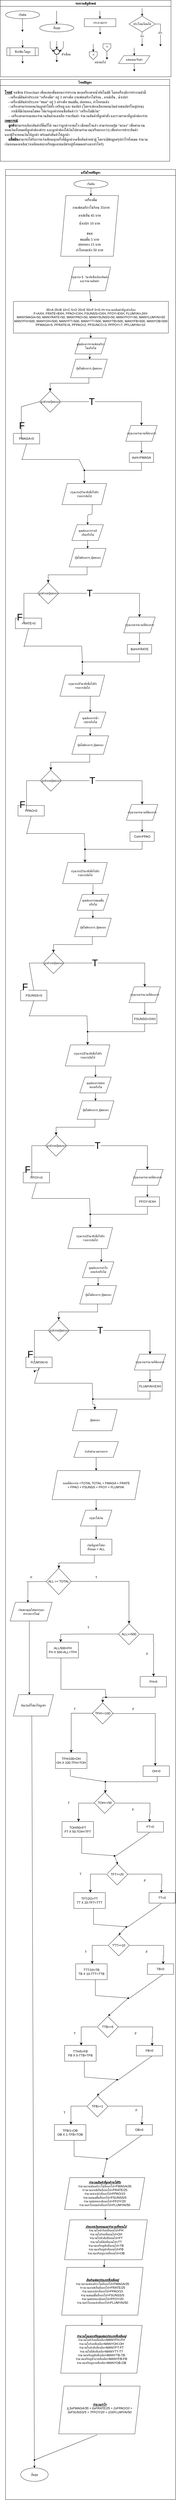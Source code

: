 <mxfile>
    <diagram id="C5RBs43oDa-KdzZeNtuy" name="Page-1">
        <mxGraphModel dx="1555" dy="298" grid="1" gridSize="10" guides="1" tooltips="1" connect="0" arrows="1" fold="1" page="1" pageScale="1" pageWidth="827" pageHeight="1169" math="0" shadow="0">
            <root>
                <mxCell id="WIyWlLk6GJQsqaUBKTNV-0"/>
                <mxCell id="WIyWlLk6GJQsqaUBKTNV-1" parent="WIyWlLk6GJQsqaUBKTNV-0"/>
                <mxCell id="M7CGMbNuYNeq0SnUNNgH-6" value="ทบทวนสัญลักษณ์" style="swimlane;fontFamily=Sarabun;fontSource=https%3A%2F%2Ffonts.googleapis.com%2Fcss%3Ffamily%3DSarabun;" parent="WIyWlLk6GJQsqaUBKTNV-1" vertex="1">
                    <mxGeometry x="-720" y="20" width="650" height="290" as="geometry"/>
                </mxCell>
                <mxCell id="M7CGMbNuYNeq0SnUNNgH-2" value="&lt;font data-font-src=&quot;https://fonts.googleapis.com/css?family=Sarabun&quot; face=&quot;Sarabun&quot;&gt;เริ่มต้น&lt;/font&gt;" style="ellipse;whiteSpace=wrap;html=1;" parent="M7CGMbNuYNeq0SnUNNgH-6" vertex="1">
                    <mxGeometry x="20" y="40" width="130" height="30" as="geometry"/>
                </mxCell>
                <mxCell id="M7CGMbNuYNeq0SnUNNgH-5" value="" style="endArrow=classic;html=1;rounded=0;" parent="M7CGMbNuYNeq0SnUNNgH-6" edge="1">
                    <mxGeometry width="50" height="50" relative="1" as="geometry">
                        <mxPoint x="84.5" y="70" as="sourcePoint"/>
                        <mxPoint x="84.5" y="120" as="targetPoint"/>
                    </mxGeometry>
                </mxCell>
                <mxCell id="M7CGMbNuYNeq0SnUNNgH-3" value="&lt;font face=&quot;Sarabun&quot;&gt;สิ้นสุด&lt;/font&gt;" style="ellipse;whiteSpace=wrap;html=1;" parent="M7CGMbNuYNeq0SnUNNgH-6" vertex="1">
                    <mxGeometry x="150" y="90" width="130" height="30" as="geometry"/>
                </mxCell>
                <mxCell id="M7CGMbNuYNeq0SnUNNgH-4" value="" style="endArrow=classic;html=1;rounded=0;" parent="M7CGMbNuYNeq0SnUNNgH-6" edge="1">
                    <mxGeometry width="50" height="50" relative="1" as="geometry">
                        <mxPoint x="214.5" y="40" as="sourcePoint"/>
                        <mxPoint x="214.5" y="90" as="targetPoint"/>
                    </mxGeometry>
                </mxCell>
                <mxCell id="mvioNwK95yMqdUQ73LqQ-0" value="กระบวนการ" style="rounded=0;whiteSpace=wrap;html=1;fontFamily=Sarabun;fontSource=https%3A%2F%2Ffonts.googleapis.com%2Fcss%3Ffamily%3DSarabun;" parent="M7CGMbNuYNeq0SnUNNgH-6" vertex="1">
                    <mxGeometry x="320" y="70" width="120" height="30" as="geometry"/>
                </mxCell>
                <mxCell id="mvioNwK95yMqdUQ73LqQ-1" value="" style="endArrow=classic;html=1;rounded=0;" parent="M7CGMbNuYNeq0SnUNNgH-6" edge="1">
                    <mxGeometry width="50" height="50" relative="1" as="geometry">
                        <mxPoint x="379" y="40" as="sourcePoint"/>
                        <mxPoint x="379.5" y="70" as="targetPoint"/>
                    </mxGeometry>
                </mxCell>
                <mxCell id="mvioNwK95yMqdUQ73LqQ-2" value="" style="endArrow=classic;html=1;rounded=0;" parent="M7CGMbNuYNeq0SnUNNgH-6" edge="1">
                    <mxGeometry width="50" height="50" relative="1" as="geometry">
                        <mxPoint x="379.75" y="100" as="sourcePoint"/>
                        <mxPoint x="380.25" y="130" as="targetPoint"/>
                    </mxGeometry>
                </mxCell>
                <mxCell id="mvioNwK95yMqdUQ73LqQ-3" value="ประโยคเงื่อนไข" style="rhombus;whiteSpace=wrap;html=1;fontFamily=Sarabun;fontSource=https%3A%2F%2Ffonts.googleapis.com%2Fcss%3Ffamily%3DSarabun;" parent="M7CGMbNuYNeq0SnUNNgH-6" vertex="1">
                    <mxGeometry x="490" y="60" width="100" height="60" as="geometry"/>
                </mxCell>
                <mxCell id="mvioNwK95yMqdUQ73LqQ-4" value="" style="endArrow=classic;html=1;rounded=0;" parent="M7CGMbNuYNeq0SnUNNgH-6" edge="1">
                    <mxGeometry width="50" height="50" relative="1" as="geometry">
                        <mxPoint x="539.71" y="30" as="sourcePoint"/>
                        <mxPoint x="540.21" y="60" as="targetPoint"/>
                    </mxGeometry>
                </mxCell>
                <mxCell id="mvioNwK95yMqdUQ73LqQ-5" value="" style="endArrow=classic;html=1;rounded=0;" parent="M7CGMbNuYNeq0SnUNNgH-6" edge="1">
                    <mxGeometry width="50" height="50" relative="1" as="geometry">
                        <mxPoint x="539.71" y="120" as="sourcePoint"/>
                        <mxPoint x="540" y="175" as="targetPoint"/>
                    </mxGeometry>
                </mxCell>
                <mxCell id="mvioNwK95yMqdUQ73LqQ-7" value="จริง" style="edgeLabel;html=1;align=center;verticalAlign=middle;resizable=0;points=[];fontFamily=Sarabun;fontSource=https%3A%2F%2Ffonts.googleapis.com%2Fcss%3Ffamily%3DSarabun;" parent="mvioNwK95yMqdUQ73LqQ-5" vertex="1" connectable="0">
                    <mxGeometry x="-0.414" y="-1" relative="1" as="geometry">
                        <mxPoint as="offset"/>
                    </mxGeometry>
                </mxCell>
                <mxCell id="mvioNwK95yMqdUQ73LqQ-6" value="" style="endArrow=classic;html=1;rounded=0;exitX=1;exitY=0.5;exitDx=0;exitDy=0;" parent="M7CGMbNuYNeq0SnUNNgH-6" source="mvioNwK95yMqdUQ73LqQ-3" edge="1">
                    <mxGeometry width="50" height="50" relative="1" as="geometry">
                        <mxPoint x="620" y="95" as="sourcePoint"/>
                        <mxPoint x="610" y="175" as="targetPoint"/>
                        <Array as="points">
                            <mxPoint x="610" y="90"/>
                        </Array>
                    </mxGeometry>
                </mxCell>
                <mxCell id="mvioNwK95yMqdUQ73LqQ-8" value="&lt;font data-font-src=&quot;https://fonts.googleapis.com/css?family=Sarabun&quot; face=&quot;Sarabun&quot;&gt;เท็จ&lt;/font&gt;" style="edgeLabel;html=1;align=center;verticalAlign=middle;resizable=0;points=[];" parent="mvioNwK95yMqdUQ73LqQ-6" vertex="1" connectable="0">
                    <mxGeometry x="-0.002" y="-2" relative="1" as="geometry">
                        <mxPoint as="offset"/>
                    </mxGeometry>
                </mxCell>
                <mxCell id="mvioNwK95yMqdUQ73LqQ-9" value="&lt;font data-font-src=&quot;https://fonts.googleapis.com/css?family=Sarabun&quot; face=&quot;Sarabun&quot;&gt;ฟังก์ชัน/โมดูล&lt;/font&gt;" style="shape=process;whiteSpace=wrap;html=1;backgroundOutline=1;" parent="M7CGMbNuYNeq0SnUNNgH-6" vertex="1">
                    <mxGeometry x="25" y="180" width="120" height="30" as="geometry"/>
                </mxCell>
                <mxCell id="mvioNwK95yMqdUQ73LqQ-11" value="" style="endArrow=classic;html=1;rounded=0;" parent="M7CGMbNuYNeq0SnUNNgH-6" edge="1">
                    <mxGeometry width="50" height="50" relative="1" as="geometry">
                        <mxPoint x="84.71" y="150" as="sourcePoint"/>
                        <mxPoint x="85.21" y="180" as="targetPoint"/>
                    </mxGeometry>
                </mxCell>
                <mxCell id="mvioNwK95yMqdUQ73LqQ-12" value="" style="endArrow=classic;html=1;rounded=0;" parent="M7CGMbNuYNeq0SnUNNgH-6" edge="1">
                    <mxGeometry width="50" height="50" relative="1" as="geometry">
                        <mxPoint x="84.71" y="210" as="sourcePoint"/>
                        <mxPoint x="85.21" y="240" as="targetPoint"/>
                    </mxGeometry>
                </mxCell>
                <mxCell id="mvioNwK95yMqdUQ73LqQ-13" value="" style="strokeWidth=2;html=1;shape=mxgraph.flowchart.start_2;whiteSpace=wrap;" parent="M7CGMbNuYNeq0SnUNNgH-6" vertex="1">
                    <mxGeometry x="205" y="185" width="20" height="20" as="geometry"/>
                </mxCell>
                <mxCell id="mvioNwK95yMqdUQ73LqQ-16" value="" style="endArrow=classic;html=1;rounded=0;" parent="M7CGMbNuYNeq0SnUNNgH-6" edge="1">
                    <mxGeometry width="50" height="50" relative="1" as="geometry">
                        <mxPoint x="214.71" y="155" as="sourcePoint"/>
                        <mxPoint x="215.21" y="185" as="targetPoint"/>
                    </mxGeometry>
                </mxCell>
                <mxCell id="mvioNwK95yMqdUQ73LqQ-17" value="" style="endArrow=classic;html=1;rounded=0;entryX=0;entryY=0.5;entryDx=0;entryDy=0;entryPerimeter=0;" parent="M7CGMbNuYNeq0SnUNNgH-6" target="mvioNwK95yMqdUQ73LqQ-13" edge="1">
                    <mxGeometry width="50" height="50" relative="1" as="geometry">
                        <mxPoint x="190.0" y="155" as="sourcePoint"/>
                        <mxPoint x="190.5" y="185" as="targetPoint"/>
                        <Array as="points">
                            <mxPoint x="190" y="180"/>
                        </Array>
                    </mxGeometry>
                </mxCell>
                <mxCell id="mvioNwK95yMqdUQ73LqQ-18" value="" style="endArrow=classic;html=1;rounded=0;entryX=1;entryY=0.5;entryDx=0;entryDy=0;entryPerimeter=0;" parent="M7CGMbNuYNeq0SnUNNgH-6" target="mvioNwK95yMqdUQ73LqQ-13" edge="1">
                    <mxGeometry width="50" height="50" relative="1" as="geometry">
                        <mxPoint x="240.0" y="155" as="sourcePoint"/>
                        <mxPoint x="240.5" y="185" as="targetPoint"/>
                        <Array as="points">
                            <mxPoint x="240" y="180"/>
                        </Array>
                    </mxGeometry>
                </mxCell>
                <mxCell id="mvioNwK95yMqdUQ73LqQ-19" value="" style="endArrow=classic;html=1;rounded=0;" parent="M7CGMbNuYNeq0SnUNNgH-6" edge="1">
                    <mxGeometry width="50" height="50" relative="1" as="geometry">
                        <mxPoint x="214.71" y="205" as="sourcePoint"/>
                        <mxPoint x="215.21" y="235" as="targetPoint"/>
                    </mxGeometry>
                </mxCell>
                <mxCell id="mvioNwK95yMqdUQ73LqQ-20" value="&lt;font data-font-src=&quot;https://fonts.googleapis.com/css?family=Sarabun&quot; face=&quot;Sarabun&quot;&gt;ตัวเชื่อม&lt;/font&gt;" style="text;html=1;align=center;verticalAlign=middle;resizable=0;points=[];autosize=1;strokeColor=none;fillColor=none;" parent="M7CGMbNuYNeq0SnUNNgH-6" vertex="1">
                    <mxGeometry x="220" y="190" width="60" height="30" as="geometry"/>
                </mxCell>
                <mxCell id="mvioNwK95yMqdUQ73LqQ-25" value="" style="endArrow=classic;html=1;rounded=0;" parent="M7CGMbNuYNeq0SnUNNgH-6" edge="1">
                    <mxGeometry width="50" height="50" relative="1" as="geometry">
                        <mxPoint x="353.71" y="165" as="sourcePoint"/>
                        <mxPoint x="354.21" y="195" as="targetPoint"/>
                    </mxGeometry>
                </mxCell>
                <mxCell id="mvioNwK95yMqdUQ73LqQ-21" value="" style="verticalLabelPosition=bottom;verticalAlign=top;html=1;shape=offPageConnector;rounded=0;size=0.5;" parent="M7CGMbNuYNeq0SnUNNgH-6" vertex="1">
                    <mxGeometry x="339" y="195" width="30" height="30" as="geometry"/>
                </mxCell>
                <mxCell id="mvioNwK95yMqdUQ73LqQ-26" value="" style="endArrow=classic;html=1;rounded=0;" parent="M7CGMbNuYNeq0SnUNNgH-6" edge="1">
                    <mxGeometry width="50" height="50" relative="1" as="geometry">
                        <mxPoint x="405.71" y="195" as="sourcePoint"/>
                        <mxPoint x="406.21" y="225" as="targetPoint"/>
                    </mxGeometry>
                </mxCell>
                <mxCell id="mvioNwK95yMqdUQ73LqQ-27" value="" style="verticalLabelPosition=bottom;verticalAlign=top;html=1;shape=offPageConnector;rounded=0;size=0.5;" parent="M7CGMbNuYNeq0SnUNNgH-6" vertex="1">
                    <mxGeometry x="391" y="165" width="30" height="30" as="geometry"/>
                </mxCell>
                <mxCell id="mvioNwK95yMqdUQ73LqQ-28" value="หน้าต่อไป" style="text;html=1;align=center;verticalAlign=middle;resizable=0;points=[];autosize=1;strokeColor=none;fillColor=none;fontFamily=Sarabun;fontSource=https%3A%2F%2Ffonts.googleapis.com%2Fcss%3Ffamily%3DSarabun;" parent="M7CGMbNuYNeq0SnUNNgH-6" vertex="1">
                    <mxGeometry x="345" y="220" width="70" height="30" as="geometry"/>
                </mxCell>
                <mxCell id="mvioNwK95yMqdUQ73LqQ-29" value="ก" style="text;html=1;align=center;verticalAlign=middle;resizable=0;points=[];autosize=1;strokeColor=none;fillColor=none;fontFamily=Sarabun;fontSource=https%3A%2F%2Ffonts.googleapis.com%2Fcss%3Ffamily%3DSarabun;" parent="M7CGMbNuYNeq0SnUNNgH-6" vertex="1">
                    <mxGeometry x="339" y="190" width="30" height="30" as="geometry"/>
                </mxCell>
                <mxCell id="mvioNwK95yMqdUQ73LqQ-30" value="ก" style="text;html=1;align=center;verticalAlign=middle;resizable=0;points=[];autosize=1;strokeColor=none;fillColor=none;fontFamily=Sarabun;fontSource=https%3A%2F%2Ffonts.googleapis.com%2Fcss%3Ffamily%3DSarabun;" parent="M7CGMbNuYNeq0SnUNNgH-6" vertex="1">
                    <mxGeometry x="391" y="160" width="30" height="30" as="geometry"/>
                </mxCell>
                <mxCell id="mvioNwK95yMqdUQ73LqQ-32" value="แสดงผล/รับค่า" style="shape=parallelogram;perimeter=parallelogramPerimeter;whiteSpace=wrap;html=1;fixedSize=1;fontFamily=Sarabun;fontSource=https%3A%2F%2Ffonts.googleapis.com%2Fcss%3Ffamily%3DSarabun;" parent="M7CGMbNuYNeq0SnUNNgH-6" vertex="1">
                    <mxGeometry x="450" y="210" width="120" height="30" as="geometry"/>
                </mxCell>
                <mxCell id="mvioNwK95yMqdUQ73LqQ-33" value="" style="endArrow=classic;html=1;rounded=0;" parent="M7CGMbNuYNeq0SnUNNgH-6" edge="1">
                    <mxGeometry width="50" height="50" relative="1" as="geometry">
                        <mxPoint x="509.71" y="180" as="sourcePoint"/>
                        <mxPoint x="510.21" y="210" as="targetPoint"/>
                    </mxGeometry>
                </mxCell>
                <mxCell id="mvioNwK95yMqdUQ73LqQ-34" value="" style="endArrow=classic;html=1;rounded=0;" parent="M7CGMbNuYNeq0SnUNNgH-6" edge="1">
                    <mxGeometry width="50" height="50" relative="1" as="geometry">
                        <mxPoint x="509.71" y="240" as="sourcePoint"/>
                        <mxPoint x="510.21" y="270" as="targetPoint"/>
                    </mxGeometry>
                </mxCell>
                <mxCell id="mvioNwK95yMqdUQ73LqQ-36" value="แก้ไขโจทย์ปัญหา" style="swimlane;fontFamily=Sarabun;fontSource=https%3A%2F%2Ffonts.googleapis.com%2Fcss%3Ffamily%3DSarabun;" parent="WIyWlLk6GJQsqaUBKTNV-1" vertex="1">
                    <mxGeometry x="-700" y="661" width="647.5" height="8829" as="geometry"/>
                </mxCell>
                <mxCell id="19" style="edgeStyle=none;html=1;exitX=0.5;exitY=1;exitDx=0;exitDy=0;entryX=0.5;entryY=0;entryDx=0;entryDy=0;" parent="mvioNwK95yMqdUQ73LqQ-36" source="mvioNwK95yMqdUQ73LqQ-35" target="11" edge="1">
                    <mxGeometry relative="1" as="geometry"/>
                </mxCell>
                <mxCell id="mvioNwK95yMqdUQ73LqQ-35" value="&lt;font data-font-src=&quot;https://fonts.googleapis.com/css?family=Sarabun&quot; face=&quot;Sarabun&quot;&gt;เริ่มต้น&lt;/font&gt;" style="ellipse;whiteSpace=wrap;html=1;" parent="mvioNwK95yMqdUQ73LqQ-36" vertex="1">
                    <mxGeometry x="260" y="40" width="130" height="30" as="geometry"/>
                </mxCell>
                <mxCell id="22" value="" style="edgeStyle=none;html=1;" parent="mvioNwK95yMqdUQ73LqQ-36" source="8" target="20" edge="1">
                    <mxGeometry relative="1" as="geometry"/>
                </mxCell>
                <mxCell id="8" value="" style="shape=parallelogram;perimeter=parallelogramPerimeter;whiteSpace=wrap;html=1;fixedSize=1;" parent="mvioNwK95yMqdUQ73LqQ-36" vertex="1">
                    <mxGeometry x="210" y="99" width="220" height="230" as="geometry"/>
                </mxCell>
                <mxCell id="9" value="&lt;span style=&quot;font-family: Sarabun; font-size: 14px; text-align: left;&quot;&gt;กาแฟอเมริกาโน่ร้อน 35บาท&lt;/span&gt;" style="text;strokeColor=none;align=center;fillColor=none;html=1;verticalAlign=middle;whiteSpace=wrap;rounded=0;" parent="mvioNwK95yMqdUQ73LqQ-36" vertex="1">
                    <mxGeometry x="232.5" y="130" width="185" height="30" as="geometry"/>
                </mxCell>
                <mxCell id="11" value="&lt;div style=&quot;text-align: left;&quot;&gt;&lt;span style=&quot;background-color: initial; font-size: 14px;&quot;&gt;&lt;font face=&quot;Sarabun&quot;&gt;เครื่องดื่ม&lt;/font&gt;&lt;/span&gt;&lt;/div&gt;" style="text;strokeColor=none;align=center;fillColor=none;html=1;verticalAlign=middle;whiteSpace=wrap;rounded=0;" parent="mvioNwK95yMqdUQ73LqQ-36" vertex="1">
                    <mxGeometry x="265" y="100" width="120" height="30" as="geometry"/>
                </mxCell>
                <mxCell id="12" value="&lt;span style=&quot;font-family: Sarabun; font-size: 14px; text-align: left;&quot;&gt;ลาเต้เย็น 45 บาท&lt;/span&gt;&lt;span style=&quot;color: rgba(0, 0, 0, 0); font-family: monospace; font-size: 0px; text-align: start;&quot;&gt;%3CmxGraphModel%3E%3Croot%3E%3CmxCell%20id%3D%220%22%2F%3E%3CmxCell%20id%3D%221%22%20parent%3D%220%22%2F%3E%3CmxCell%20id%3D%222%22%20value%3D%22%26lt%3Bspan%20style%3D%26quot%3Bfont-family%3A%20Sarabun%3B%20font-size%3A%2014px%3B%20text-align%3A%20left%3B%26quot%3B%26gt%3B%E0%B8%81%E0%B8%B2%E0%B9%81%E0%B8%9F%E0%B8%AD%E0%B9%80%E0%B8%A1%E0%B8%A3%E0%B8%B4%E0%B8%81%E0%B8%B2%E0%B9%82%E0%B8%99%E0%B9%88%E0%B8%A3%E0%B9%89%E0%B8%AD%E0%B8%99%26lt%3B%2Fspan%26gt%3B%22%20style%3D%22text%3BstrokeColor%3Dnone%3Balign%3Dcenter%3BfillColor%3Dnone%3Bhtml%3D1%3BverticalAlign%3Dmiddle%3BwhiteSpace%3Dwrap%3Brounded%3D0%3B%22%20vertex%3D%221%22%20parent%3D%221%22%3E%3CmxGeometry%20x%3D%22-452.5%22%20y%3D%22810%22%20width%3D%22120%22%20height%3D%2230%22%20as%3D%22geometry%22%2F%3E%3C%2FmxCell%3E%3C%2Froot%3E%3C%2FmxGraphModel%3E&lt;/span&gt;" style="text;strokeColor=none;align=center;fillColor=none;html=1;verticalAlign=middle;whiteSpace=wrap;rounded=0;" parent="mvioNwK95yMqdUQ73LqQ-36" vertex="1">
                    <mxGeometry x="260" y="160" width="120" height="30" as="geometry"/>
                </mxCell>
                <mxCell id="13" value="&lt;span style=&quot;font-family: Sarabun; font-size: 14px; text-align: left;&quot;&gt;น้ำเปล่า 10 บาท&lt;/span&gt;" style="text;strokeColor=none;align=center;fillColor=none;html=1;verticalAlign=middle;whiteSpace=wrap;rounded=0;" parent="mvioNwK95yMqdUQ73LqQ-36" vertex="1">
                    <mxGeometry x="260" y="190" width="120" height="30" as="geometry"/>
                </mxCell>
                <mxCell id="14" value="&lt;div style=&quot;text-align: left;&quot;&gt;&lt;span style=&quot;background-color: initial; font-size: 14px;&quot;&gt;&lt;font face=&quot;Sarabun&quot;&gt;ขนม&lt;/font&gt;&lt;/span&gt;&lt;/div&gt;" style="text;strokeColor=none;align=center;fillColor=none;html=1;verticalAlign=middle;whiteSpace=wrap;rounded=0;" parent="mvioNwK95yMqdUQ73LqQ-36" vertex="1">
                    <mxGeometry x="260" y="227" width="120" height="30" as="geometry"/>
                </mxCell>
                <mxCell id="16" value="&lt;div style=&quot;text-align: left;&quot;&gt;&lt;font face=&quot;Sarabun&quot;&gt;&lt;span style=&quot;font-size: 14px;&quot;&gt;ขนมชั้น 5 บาท&lt;/span&gt;&lt;/font&gt;&lt;/div&gt;" style="text;strokeColor=none;align=center;fillColor=none;html=1;verticalAlign=middle;whiteSpace=wrap;rounded=0;" parent="mvioNwK95yMqdUQ73LqQ-36" vertex="1">
                    <mxGeometry x="260" y="251" width="120" height="30" as="geometry"/>
                </mxCell>
                <mxCell id="17" value="&lt;div style=&quot;text-align: left;&quot;&gt;&lt;font face=&quot;Sarabun&quot;&gt;&lt;span style=&quot;font-size: 14px;&quot;&gt;ฝอยทอง 15 บาท&lt;/span&gt;&lt;/font&gt;&lt;/div&gt;" style="text;strokeColor=none;align=center;fillColor=none;html=1;verticalAlign=middle;whiteSpace=wrap;rounded=0;" parent="mvioNwK95yMqdUQ73LqQ-36" vertex="1">
                    <mxGeometry x="260" y="270" width="120" height="30" as="geometry"/>
                </mxCell>
                <mxCell id="18" value="&lt;div style=&quot;text-align: left;&quot;&gt;&lt;span style=&quot;background-color: initial; font-size: 14px;&quot;&gt;&lt;font face=&quot;Sarabun&quot;&gt;ลำไยอบแห้ง 50 บาท&lt;/font&gt;&lt;/span&gt;&lt;/div&gt;" style="text;strokeColor=none;align=center;fillColor=none;html=1;verticalAlign=middle;whiteSpace=wrap;rounded=0;" parent="mvioNwK95yMqdUQ73LqQ-36" vertex="1">
                    <mxGeometry x="260" y="290" width="120" height="30" as="geometry"/>
                </mxCell>
                <mxCell id="24" style="edgeStyle=none;html=1;exitX=0.5;exitY=1;exitDx=0;exitDy=0;entryX=0.5;entryY=0;entryDx=0;entryDy=0;" parent="mvioNwK95yMqdUQ73LqQ-36" source="20" target="23" edge="1">
                    <mxGeometry relative="1" as="geometry"/>
                </mxCell>
                <mxCell id="20" value="กรุณารอ 5&amp;nbsp; วินาทีเพื่อเลือกสินค้าและจำนวนสินค้า" style="shape=parallelogram;perimeter=parallelogramPerimeter;whiteSpace=wrap;html=1;fixedSize=1;" parent="mvioNwK95yMqdUQ73LqQ-36" vertex="1">
                    <mxGeometry x="240" y="370" width="160" height="90" as="geometry"/>
                </mxCell>
                <mxCell id="26" value="" style="edgeStyle=none;html=1;" parent="mvioNwK95yMqdUQ73LqQ-36" source="23" target="25" edge="1">
                    <mxGeometry relative="1" as="geometry"/>
                </mxCell>
                <mxCell id="23" value="35=A 25=B 10=C 5=O 20=E 50=F 0=G H=จำนวนทสินค้าที่ลูกค้าเลือก &lt;br&gt;F=AXH, FRATE=BXH,&amp;nbsp;FPAO=CXH,&amp;nbsp;FSUNSS=OXH,&amp;nbsp;FFOY=EXH,&amp;nbsp;FLUMYAI=JXH&amp;nbsp;&lt;br&gt;MANYMAGA=50, MANYRATE=50,&amp;nbsp;MANYPAO=50,&amp;nbsp;MANYSUNSS=50,&amp;nbsp;MANYFOY=50,&amp;nbsp;MANYLUMYAI=50&lt;br&gt;MANYFH=500,&amp;nbsp;MANYOH=500,&amp;nbsp;MANYFT=500,&amp;nbsp;MANYTT=500,&amp;nbsp;MANYTB=500,&amp;nbsp;MANYFB=500,&amp;nbsp;MANYOB=500&lt;br&gt;PFMAGA=5,&amp;nbsp;PFRATE=6,&amp;nbsp;PFPAO=2,&amp;nbsp;PFSUNCC=3,&amp;nbsp;PFPOY=7,&amp;nbsp;PFLUMYAI=10&amp;nbsp;" style="whiteSpace=wrap;html=1;" parent="mvioNwK95yMqdUQ73LqQ-36" vertex="1">
                    <mxGeometry x="30" y="500" width="590" height="120" as="geometry"/>
                </mxCell>
                <mxCell id="30" value="" style="edgeStyle=none;html=1;" parent="mvioNwK95yMqdUQ73LqQ-36" source="25" target="29" edge="1">
                    <mxGeometry relative="1" as="geometry"/>
                </mxCell>
                <mxCell id="25" value="คุณต้องการกาแฟอเมริกาโน่หรือไม่" style="shape=parallelogram;perimeter=parallelogramPerimeter;whiteSpace=wrap;html=1;fixedSize=1;" parent="mvioNwK95yMqdUQ73LqQ-36" vertex="1">
                    <mxGeometry x="263.75" y="639" width="120" height="60" as="geometry"/>
                </mxCell>
                <mxCell id="27" value="ลูกค้ากดปุ่มตกลง" style="rhombus;whiteSpace=wrap;html=1;" parent="mvioNwK95yMqdUQ73LqQ-36" vertex="1">
                    <mxGeometry x="130" y="840" width="80" height="80" as="geometry"/>
                </mxCell>
                <mxCell id="29" value="ปุ่มไม่ต้องการ,ปุ่มตกลง" style="shape=parallelogram;perimeter=parallelogramPerimeter;whiteSpace=wrap;html=1;fixedSize=1;" parent="mvioNwK95yMqdUQ73LqQ-36" vertex="1">
                    <mxGeometry x="247.5" y="719" width="140" height="70" as="geometry"/>
                </mxCell>
                <mxCell id="38" value="" style="edgeStyle=orthogonalEdgeStyle;html=1;" parent="mvioNwK95yMqdUQ73LqQ-36" source="32" target="37" edge="1">
                    <mxGeometry relative="1" as="geometry"/>
                </mxCell>
                <mxCell id="32" value="กรุณากดจำนวนที่ต้องการ" style="shape=parallelogram;perimeter=parallelogramPerimeter;whiteSpace=wrap;html=1;fixedSize=1;" parent="mvioNwK95yMqdUQ73LqQ-36" vertex="1">
                    <mxGeometry x="457.5" y="970" width="120" height="60" as="geometry"/>
                </mxCell>
                <mxCell id="35" value="" style="edgeStyle=segmentEdgeStyle;endArrow=classic;html=1;curved=0;rounded=0;endSize=8;startSize=8;sourcePerimeterSpacing=0;targetPerimeterSpacing=0;entryX=0.5;entryY=0;entryDx=0;entryDy=0;exitX=1;exitY=0.5;exitDx=0;exitDy=0;" parent="mvioNwK95yMqdUQ73LqQ-36" source="27" target="32" edge="1">
                    <mxGeometry width="100" relative="1" as="geometry">
                        <mxPoint x="327.5" y="860" as="sourcePoint"/>
                        <mxPoint x="517.5" y="930" as="targetPoint"/>
                        <Array as="points">
                            <mxPoint x="517.5" y="880"/>
                        </Array>
                    </mxGeometry>
                </mxCell>
                <mxCell id="52" value="&lt;span style=&quot;font-size: 36px;&quot;&gt;T&lt;/span&gt;" style="edgeLabel;html=1;align=center;verticalAlign=middle;resizable=0;points=[];" parent="35" vertex="1" connectable="0">
                    <mxGeometry x="-0.408" y="1" relative="1" as="geometry">
                        <mxPoint as="offset"/>
                    </mxGeometry>
                </mxCell>
                <mxCell id="36" value="" style="edgeStyle=segmentEdgeStyle;endArrow=classic;html=1;curved=0;rounded=0;endSize=8;startSize=8;sourcePerimeterSpacing=0;targetPerimeterSpacing=0;entryX=0.5;entryY=0;entryDx=0;entryDy=0;exitX=0.5;exitY=1;exitDx=0;exitDy=0;" parent="mvioNwK95yMqdUQ73LqQ-36" source="29" target="27" edge="1">
                    <mxGeometry width="100" relative="1" as="geometry">
                        <mxPoint x="297.5" y="800" as="sourcePoint"/>
                        <mxPoint x="397.5" y="840" as="targetPoint"/>
                        <Array as="points">
                            <mxPoint x="318" y="810"/>
                            <mxPoint x="170" y="810"/>
                        </Array>
                    </mxGeometry>
                </mxCell>
                <mxCell id="37" value="AxH=FMAGA" style="whiteSpace=wrap;html=1;" parent="mvioNwK95yMqdUQ73LqQ-36" vertex="1">
                    <mxGeometry x="471.25" y="1074" width="92.5" height="36" as="geometry"/>
                </mxCell>
                <mxCell id="39" value="กรุณารอ3วินาทีเพื่อไปยัง&lt;br&gt;รายการถัดไป" style="shape=parallelogram;perimeter=parallelogramPerimeter;whiteSpace=wrap;html=1;fixedSize=1;" parent="mvioNwK95yMqdUQ73LqQ-36" vertex="1">
                    <mxGeometry x="215" y="1190" width="170" height="80" as="geometry"/>
                </mxCell>
                <mxCell id="40" value="" style="edgeStyle=segmentEdgeStyle;endArrow=classic;html=1;curved=0;rounded=0;endSize=8;startSize=8;sourcePerimeterSpacing=0;targetPerimeterSpacing=0;exitX=0.5;exitY=1;exitDx=0;exitDy=0;entryX=0.5;entryY=0;entryDx=0;entryDy=0;" parent="mvioNwK95yMqdUQ73LqQ-36" source="37" target="39" edge="1">
                    <mxGeometry width="100" relative="1" as="geometry">
                        <mxPoint x="227.5" y="1080" as="sourcePoint"/>
                        <mxPoint x="217.5" y="1150" as="targetPoint"/>
                        <Array as="points">
                            <mxPoint x="518" y="1140"/>
                            <mxPoint x="300" y="1140"/>
                        </Array>
                    </mxGeometry>
                </mxCell>
                <mxCell id="49" value="" style="shape=waypoint;sketch=0;size=6;pointerEvents=1;points=[];fillColor=none;resizable=0;rotatable=0;perimeter=centerPerimeter;snapToPoint=1;" parent="mvioNwK95yMqdUQ73LqQ-36" vertex="1">
                    <mxGeometry x="290" y="1130" width="20" height="20" as="geometry"/>
                </mxCell>
                <mxCell id="55" value="&lt;span style=&quot;font-size: 36px;&quot;&gt;F&lt;/span&gt;" style="edgeLabel;html=1;align=center;verticalAlign=middle;resizable=0;points=[];" parent="mvioNwK95yMqdUQ73LqQ-36" vertex="1" connectable="0">
                    <mxGeometry x="77.497" y="990" as="geometry">
                        <mxPoint x="-16" y="-20" as="offset"/>
                    </mxGeometry>
                </mxCell>
                <mxCell id="221" value="" style="edgeStyle=orthogonalEdgeStyle;html=1;fontFamily=Helvetica;fontSize=12;" parent="mvioNwK95yMqdUQ73LqQ-36" source="203" target="205" edge="1">
                    <mxGeometry relative="1" as="geometry"/>
                </mxCell>
                <mxCell id="203" value="&lt;font style=&quot;font-size: 12px;&quot; face=&quot;Helvetica&quot;&gt;กำลังคำนวณรายการ&lt;/font&gt;" style="shape=parallelogram;perimeter=parallelogramPerimeter;whiteSpace=wrap;html=1;fixedSize=1;fontFamily=Comic Sans MS;fontSize=36;" parent="mvioNwK95yMqdUQ73LqQ-36" vertex="1">
                    <mxGeometry x="260" y="4820" width="170" height="60" as="geometry"/>
                </mxCell>
                <mxCell id="223" value="" style="edgeStyle=none;html=1;" edge="1" parent="mvioNwK95yMqdUQ73LqQ-36" source="205" target="222">
                    <mxGeometry relative="1" as="geometry"/>
                </mxCell>
                <mxCell id="205" value="ยอดที่ต้องจ่าย =TOTAL TOTAL =&amp;nbsp;FMAGA + FRATE &lt;br&gt;+ FPAO + FSUNSS + FFOY + FLUMYAI&amp;nbsp;" style="shape=parallelogram;perimeter=parallelogramPerimeter;whiteSpace=wrap;html=1;fixedSize=1;fontFamily=Helvetica;fontSize=12;" parent="mvioNwK95yMqdUQ73LqQ-36" vertex="1">
                    <mxGeometry x="177.5" y="4930" width="335" height="110" as="geometry"/>
                </mxCell>
                <mxCell id="206" value="FLUMYAI=0" style="whiteSpace=wrap;html=1;fontFamily=Helvetica;fontSize=12;" parent="mvioNwK95yMqdUQ73LqQ-36" vertex="1">
                    <mxGeometry x="77.5" y="4500" width="100" height="40" as="geometry"/>
                </mxCell>
                <mxCell id="209" value="FFOY=0" style="whiteSpace=wrap;html=1;fontFamily=Helvetica;fontSize=12;" parent="mvioNwK95yMqdUQ73LqQ-36" vertex="1">
                    <mxGeometry x="67.5" y="3800" width="100" height="40" as="geometry"/>
                </mxCell>
                <mxCell id="211" value="FSUNSS=0" style="whiteSpace=wrap;html=1;fontFamily=Helvetica;fontSize=12;" parent="mvioNwK95yMqdUQ73LqQ-36" vertex="1">
                    <mxGeometry x="57.5" y="3110" width="100" height="40" as="geometry"/>
                </mxCell>
                <mxCell id="214" value="FPAO=0" style="whiteSpace=wrap;html=1;fontFamily=Helvetica;fontSize=12;" parent="mvioNwK95yMqdUQ73LqQ-36" vertex="1">
                    <mxGeometry x="47.5" y="2410" width="100" height="40" as="geometry"/>
                </mxCell>
                <mxCell id="216" value="FRATE=0" style="whiteSpace=wrap;html=1;fontFamily=Helvetica;fontSize=12;" parent="mvioNwK95yMqdUQ73LqQ-36" vertex="1">
                    <mxGeometry x="37.5" y="1700" width="100" height="40" as="geometry"/>
                </mxCell>
                <mxCell id="218" value="FMAGA=0" style="whiteSpace=wrap;html=1;fontFamily=Helvetica;fontSize=12;" parent="mvioNwK95yMqdUQ73LqQ-36" vertex="1">
                    <mxGeometry x="30" y="1000" width="100" height="40" as="geometry"/>
                </mxCell>
                <mxCell id="222" value="กรุณาใส่เงิน" style="shape=parallelogram;perimeter=parallelogramPerimeter;whiteSpace=wrap;html=1;fixedSize=1;" vertex="1" parent="mvioNwK95yMqdUQ73LqQ-36">
                    <mxGeometry x="285" y="5080" width="120" height="60" as="geometry"/>
                </mxCell>
                <mxCell id="224" value="เงินที่ลูกค้าใส่มา&lt;br&gt;ทั้งหมด = ALL" style="whiteSpace=wrap;html=1;" vertex="1" parent="mvioNwK95yMqdUQ73LqQ-36">
                    <mxGeometry x="285" y="5190" width="120" height="60" as="geometry"/>
                </mxCell>
                <mxCell id="225" value="" style="edgeStyle=none;html=1;" edge="1" parent="mvioNwK95yMqdUQ73LqQ-36" source="222" target="224">
                    <mxGeometry relative="1" as="geometry"/>
                </mxCell>
                <mxCell id="226" value="ALL &amp;gt;= TOTAL" style="rhombus;whiteSpace=wrap;html=1;" vertex="1" parent="mvioNwK95yMqdUQ73LqQ-36">
                    <mxGeometry x="155" y="5300" width="95" height="100" as="geometry"/>
                </mxCell>
                <mxCell id="229" value="F" style="text;html=1;align=center;verticalAlign=middle;resizable=0;points=[];autosize=1;strokeColor=none;fillColor=none;" vertex="1" parent="mvioNwK95yMqdUQ73LqQ-36">
                    <mxGeometry x="82.5" y="5320" width="30" height="30" as="geometry"/>
                </mxCell>
                <mxCell id="230" value="T" style="text;html=1;align=center;verticalAlign=middle;resizable=0;points=[];autosize=1;strokeColor=none;fillColor=none;" vertex="1" parent="mvioNwK95yMqdUQ73LqQ-36">
                    <mxGeometry x="330" y="5320" width="30" height="30" as="geometry"/>
                </mxCell>
                <mxCell id="232" value="" style="edgeStyle=segmentEdgeStyle;endArrow=classic;html=1;curved=0;rounded=0;endSize=8;startSize=8;sourcePerimeterSpacing=0;targetPerimeterSpacing=0;" edge="1" parent="mvioNwK95yMqdUQ73LqQ-36" source="224" target="226">
                    <mxGeometry width="100" relative="1" as="geometry">
                        <mxPoint x="367.5" y="5280" as="sourcePoint"/>
                        <mxPoint x="297.5" y="5320" as="targetPoint"/>
                        <Array as="points">
                            <mxPoint x="338" y="5280"/>
                            <mxPoint x="203" y="5280"/>
                        </Array>
                    </mxGeometry>
                </mxCell>
                <mxCell id="228" value="" style="edgeStyle=segmentEdgeStyle;endArrow=classic;html=1;curved=0;rounded=0;endSize=8;startSize=8;sourcePerimeterSpacing=0;targetPerimeterSpacing=0;" edge="1" parent="mvioNwK95yMqdUQ73LqQ-36" source="226">
                    <mxGeometry width="100" relative="1" as="geometry">
                        <mxPoint x="307.5" y="5370" as="sourcePoint"/>
                        <mxPoint x="470.5" y="5510" as="targetPoint"/>
                        <Array as="points">
                            <mxPoint x="470" y="5350"/>
                            <mxPoint x="470" y="5492"/>
                        </Array>
                    </mxGeometry>
                </mxCell>
                <mxCell id="234" value="&lt;div&gt;ALL/500=FH&lt;/div&gt;&lt;div&gt;FH X 500-ALL=TFH&lt;/div&gt;" style="rounded=0;whiteSpace=wrap;html=1;" vertex="1" parent="mvioNwK95yMqdUQ73LqQ-36">
                    <mxGeometry x="157.5" y="5580" width="120" height="60" as="geometry"/>
                </mxCell>
                <mxCell id="235" value="ALL&amp;gt;=500" style="rhombus;whiteSpace=wrap;html=1;" vertex="1" parent="mvioNwK95yMqdUQ73LqQ-36">
                    <mxGeometry x="430" y="5510" width="80" height="80" as="geometry"/>
                </mxCell>
                <mxCell id="236" value="" style="edgeStyle=segmentEdgeStyle;endArrow=classic;html=1;curved=0;rounded=0;endSize=8;startSize=8;sourcePerimeterSpacing=0;targetPerimeterSpacing=0;exitX=0.016;exitY=0.492;exitDx=0;exitDy=0;exitPerimeter=0;" edge="1" parent="mvioNwK95yMqdUQ73LqQ-36" source="235">
                    <mxGeometry width="100" relative="1" as="geometry">
                        <mxPoint x="310" y="5510" as="sourcePoint"/>
                        <mxPoint x="210" y="5580" as="targetPoint"/>
                        <Array as="points">
                            <mxPoint x="290" y="5549"/>
                            <mxPoint x="210" y="5550"/>
                        </Array>
                    </mxGeometry>
                </mxCell>
                <mxCell id="237" value="T" style="text;html=1;align=center;verticalAlign=middle;resizable=0;points=[];autosize=1;strokeColor=none;fillColor=none;" vertex="1" parent="mvioNwK95yMqdUQ73LqQ-36">
                    <mxGeometry x="300" y="5510" width="30" height="30" as="geometry"/>
                </mxCell>
                <mxCell id="238" value="" style="edgeStyle=segmentEdgeStyle;endArrow=classic;html=1;curved=0;rounded=0;endSize=8;startSize=8;sourcePerimeterSpacing=0;targetPerimeterSpacing=0;" edge="1" parent="mvioNwK95yMqdUQ73LqQ-36">
                    <mxGeometry width="100" relative="1" as="geometry">
                        <mxPoint x="512.5" y="5550" as="sourcePoint"/>
                        <mxPoint x="563.5" y="5710" as="targetPoint"/>
                        <Array as="points">
                            <mxPoint x="563" y="5550"/>
                            <mxPoint x="563" y="5580"/>
                            <mxPoint x="564" y="5580"/>
                            <mxPoint x="564" y="5590"/>
                        </Array>
                    </mxGeometry>
                </mxCell>
                <mxCell id="239" value="F" style="text;html=1;align=center;verticalAlign=middle;resizable=0;points=[];autosize=1;strokeColor=none;fillColor=none;" vertex="1" parent="mvioNwK95yMqdUQ73LqQ-36">
                    <mxGeometry x="523.75" y="5610" width="30" height="30" as="geometry"/>
                </mxCell>
                <mxCell id="240" value="FH=0" style="whiteSpace=wrap;html=1;" vertex="1" parent="mvioNwK95yMqdUQ73LqQ-36">
                    <mxGeometry x="512.5" y="5710" width="100" height="40" as="geometry"/>
                </mxCell>
                <mxCell id="241" value="TFH&amp;gt;=100" style="rhombus;whiteSpace=wrap;html=1;" vertex="1" parent="mvioNwK95yMqdUQ73LqQ-36">
                    <mxGeometry x="330" y="5810" width="80" height="80" as="geometry"/>
                </mxCell>
                <mxCell id="265" value="T" style="text;html=1;align=center;verticalAlign=middle;resizable=0;points=[];autosize=1;strokeColor=none;fillColor=none;" vertex="1" parent="mvioNwK95yMqdUQ73LqQ-36">
                    <mxGeometry x="247.5" y="5819" width="30" height="30" as="geometry"/>
                </mxCell>
                <mxCell id="266" value="" style="edgeStyle=segmentEdgeStyle;endArrow=classic;html=1;curved=0;rounded=0;endSize=8;startSize=8;sourcePerimeterSpacing=0;targetPerimeterSpacing=0;exitX=0.978;exitY=0.507;exitDx=0;exitDy=0;exitPerimeter=0;" edge="1" parent="mvioNwK95yMqdUQ73LqQ-36" source="241">
                    <mxGeometry width="100" relative="1" as="geometry">
                        <mxPoint x="420" y="5849" as="sourcePoint"/>
                        <mxPoint x="570" y="6049" as="targetPoint"/>
                        <Array as="points">
                            <mxPoint x="570" y="5851"/>
                        </Array>
                    </mxGeometry>
                </mxCell>
                <mxCell id="267" value="F" style="text;html=1;align=center;verticalAlign=middle;resizable=0;points=[];autosize=1;strokeColor=none;fillColor=none;" vertex="1" parent="mvioNwK95yMqdUQ73LqQ-36">
                    <mxGeometry x="471.25" y="5819" width="30" height="30" as="geometry"/>
                </mxCell>
                <mxCell id="269" value="&lt;div&gt;TFH/100=OH&lt;/div&gt;&lt;div&gt;OH X 100-TFH=TOH&lt;/div&gt;" style="rounded=0;whiteSpace=wrap;html=1;" vertex="1" parent="mvioNwK95yMqdUQ73LqQ-36">
                    <mxGeometry x="190" y="5999" width="120" height="60" as="geometry"/>
                </mxCell>
                <mxCell id="270" value="OH=0" style="whiteSpace=wrap;html=1;" vertex="1" parent="mvioNwK95yMqdUQ73LqQ-36">
                    <mxGeometry x="523.75" y="6049" width="100" height="40" as="geometry"/>
                </mxCell>
                <mxCell id="271" value="TOH&amp;lt;=50" style="rhombus;whiteSpace=wrap;html=1;" vertex="1" parent="mvioNwK95yMqdUQ73LqQ-36">
                    <mxGeometry x="337.5" y="6149" width="80" height="80" as="geometry"/>
                </mxCell>
                <mxCell id="272" value="" style="edgeStyle=segmentEdgeStyle;endArrow=classic;html=1;curved=0;rounded=0;endSize=8;startSize=8;sourcePerimeterSpacing=0;targetPerimeterSpacing=0;" edge="1" parent="mvioNwK95yMqdUQ73LqQ-36" target="271">
                    <mxGeometry width="100" relative="1" as="geometry">
                        <mxPoint x="577.5" y="6089" as="sourcePoint"/>
                        <mxPoint x="498" y="6149" as="targetPoint"/>
                        <Array as="points">
                            <mxPoint x="578" y="6109"/>
                            <mxPoint x="380" y="6109"/>
                            <mxPoint x="380" y="6149"/>
                            <mxPoint x="378" y="6149"/>
                        </Array>
                    </mxGeometry>
                </mxCell>
                <mxCell id="275" value="" style="shape=waypoint;sketch=0;size=6;pointerEvents=1;points=[];fillColor=none;resizable=0;rotatable=0;perimeter=centerPerimeter;snapToPoint=1;" vertex="1" parent="mvioNwK95yMqdUQ73LqQ-36">
                    <mxGeometry x="370" y="6099" width="20" height="20" as="geometry"/>
                </mxCell>
                <mxCell id="277" value="&lt;div&gt;TOH/50=FT&lt;/div&gt;&lt;div&gt;FT X 50-TOH=TFT&lt;/div&gt;" style="rounded=0;whiteSpace=wrap;html=1;" vertex="1" parent="mvioNwK95yMqdUQ73LqQ-36">
                    <mxGeometry x="215" y="6260" width="120" height="60" as="geometry"/>
                </mxCell>
                <mxCell id="278" value="FT=0" style="whiteSpace=wrap;html=1;" vertex="1" parent="mvioNwK95yMqdUQ73LqQ-36">
                    <mxGeometry x="501.25" y="6260" width="100" height="40" as="geometry"/>
                </mxCell>
                <mxCell id="279" value="" style="edgeStyle=segmentEdgeStyle;endArrow=classic;html=1;curved=0;rounded=0;endSize=8;startSize=8;sourcePerimeterSpacing=0;targetPerimeterSpacing=0;" edge="1" parent="mvioNwK95yMqdUQ73LqQ-36" target="277">
                    <mxGeometry width="100" relative="1" as="geometry">
                        <mxPoint x="337.5" y="6190" as="sourcePoint"/>
                        <mxPoint x="327.5" y="6230" as="targetPoint"/>
                        <Array as="points">
                            <mxPoint x="278" y="6190"/>
                        </Array>
                    </mxGeometry>
                </mxCell>
                <mxCell id="280" value="T" style="text;html=1;align=center;verticalAlign=middle;resizable=0;points=[];autosize=1;strokeColor=none;fillColor=none;" vertex="1" parent="mvioNwK95yMqdUQ73LqQ-36">
                    <mxGeometry x="225" y="6175" width="30" height="30" as="geometry"/>
                </mxCell>
                <mxCell id="281" value="" style="edgeStyle=segmentEdgeStyle;endArrow=classic;html=1;curved=0;rounded=0;endSize=8;startSize=8;sourcePerimeterSpacing=0;targetPerimeterSpacing=0;entryX=0.47;entryY=0.039;entryDx=0;entryDy=0;entryPerimeter=0;" edge="1" parent="mvioNwK95yMqdUQ73LqQ-36" target="278">
                    <mxGeometry width="100" relative="1" as="geometry">
                        <mxPoint x="420" y="6190" as="sourcePoint"/>
                        <mxPoint x="520" y="6230" as="targetPoint"/>
                        <Array as="points">
                            <mxPoint x="550" y="6190"/>
                            <mxPoint x="550" y="6230"/>
                            <mxPoint x="548" y="6230"/>
                        </Array>
                    </mxGeometry>
                </mxCell>
                <mxCell id="282" value="F" style="text;html=1;align=center;verticalAlign=middle;resizable=0;points=[];autosize=1;strokeColor=none;fillColor=none;" vertex="1" parent="mvioNwK95yMqdUQ73LqQ-36">
                    <mxGeometry x="470" y="6200" width="30" height="30" as="geometry"/>
                </mxCell>
                <mxCell id="286" value="TFT&amp;gt;=20" style="rhombus;whiteSpace=wrap;html=1;" vertex="1" parent="mvioNwK95yMqdUQ73LqQ-36">
                    <mxGeometry x="385" y="6420" width="80" height="80" as="geometry"/>
                </mxCell>
                <mxCell id="290" value="" style="shape=waypoint;sketch=0;size=6;pointerEvents=1;points=[];fillColor=none;resizable=0;rotatable=0;perimeter=centerPerimeter;snapToPoint=1;" vertex="1" parent="mvioNwK95yMqdUQ73LqQ-36">
                    <mxGeometry x="405" y="6380" width="20" height="20" as="geometry"/>
                </mxCell>
                <mxCell id="291" value="" style="endArrow=classic;html=1;entryX=0.526;entryY=0.02;entryDx=0;entryDy=0;entryPerimeter=0;exitX=0.467;exitY=0.828;exitDx=0;exitDy=0;exitPerimeter=0;" edge="1" parent="mvioNwK95yMqdUQ73LqQ-36" source="290" target="286">
                    <mxGeometry width="50" height="50" relative="1" as="geometry">
                        <mxPoint x="340" y="6410" as="sourcePoint"/>
                        <mxPoint x="390" y="6360" as="targetPoint"/>
                    </mxGeometry>
                </mxCell>
                <mxCell id="303" value="TTT&amp;gt;=10" style="rhombus;whiteSpace=wrap;html=1;" vertex="1" parent="mvioNwK95yMqdUQ73LqQ-36">
                    <mxGeometry x="391.25" y="6689" width="80" height="80" as="geometry"/>
                </mxCell>
                <mxCell id="313" value="TB=0" style="whiteSpace=wrap;html=1;" vertex="1" parent="mvioNwK95yMqdUQ73LqQ-36">
                    <mxGeometry x="540" y="6799" width="100" height="40" as="geometry"/>
                </mxCell>
                <mxCell id="315" value="T" style="text;html=1;align=center;verticalAlign=middle;resizable=0;points=[];autosize=1;strokeColor=none;fillColor=none;" vertex="1" parent="mvioNwK95yMqdUQ73LqQ-36">
                    <mxGeometry x="290" y="6739" width="30" height="30" as="geometry"/>
                </mxCell>
                <mxCell id="351" value="TFB&amp;gt;=1" style="rhombus;whiteSpace=wrap;html=1;" vertex="1" parent="mvioNwK95yMqdUQ73LqQ-36">
                    <mxGeometry x="310" y="7299" width="80" height="80" as="geometry"/>
                </mxCell>
                <mxCell id="353" value="เงินของคุณไม่พอกรุณา&lt;br&gt;ทำรายการใหม่" style="shape=parallelogram;perimeter=parallelogramPerimeter;whiteSpace=wrap;html=1;fixedSize=1;" vertex="1" parent="mvioNwK95yMqdUQ73LqQ-36">
                    <mxGeometry x="17.5" y="5429" width="160" height="71" as="geometry"/>
                </mxCell>
                <mxCell id="227" value="" style="endArrow=none;html=1;entryX=0.008;entryY=0.505;entryDx=0;entryDy=0;entryPerimeter=0;" edge="1" parent="mvioNwK95yMqdUQ73LqQ-36" target="226">
                    <mxGeometry width="50" height="50" relative="1" as="geometry">
                        <mxPoint x="80" y="5351" as="sourcePoint"/>
                        <mxPoint x="110" y="5389" as="targetPoint"/>
                        <Array as="points"/>
                    </mxGeometry>
                </mxCell>
                <mxCell id="354" value="" style="endArrow=classic;html=1;exitX=0.098;exitY=1.073;exitDx=0;exitDy=0;exitPerimeter=0;" edge="1" parent="mvioNwK95yMqdUQ73LqQ-36" source="229">
                    <mxGeometry width="50" height="50" relative="1" as="geometry">
                        <mxPoint x="220" y="5489" as="sourcePoint"/>
                        <mxPoint x="85" y="5430" as="targetPoint"/>
                    </mxGeometry>
                </mxCell>
                <mxCell id="355" value="คืนเงินที่ใส่มาให้ลูกค้า" style="shape=parallelogram;perimeter=parallelogramPerimeter;whiteSpace=wrap;html=1;fixedSize=1;" vertex="1" parent="mvioNwK95yMqdUQ73LqQ-36">
                    <mxGeometry x="30" y="5779" width="152.5" height="81" as="geometry"/>
                </mxCell>
                <mxCell id="356" value="" style="endArrow=classic;html=1;exitX=0.457;exitY=0.999;exitDx=0;exitDy=0;exitPerimeter=0;entryX=0.398;entryY=0;entryDx=0;entryDy=0;entryPerimeter=0;" edge="1" parent="mvioNwK95yMqdUQ73LqQ-36" source="353" target="355">
                    <mxGeometry width="50" height="50" relative="1" as="geometry">
                        <mxPoint x="300" y="5569" as="sourcePoint"/>
                        <mxPoint x="350" y="5519" as="targetPoint"/>
                    </mxGeometry>
                </mxCell>
                <mxCell id="345" value="F" style="text;html=1;align=center;verticalAlign=middle;resizable=0;points=[];autosize=1;strokeColor=none;fillColor=none;" vertex="1" parent="mvioNwK95yMqdUQ73LqQ-36">
                    <mxGeometry x="482.5" y="7339" width="30" height="30" as="geometry"/>
                </mxCell>
                <mxCell id="194" value="ปุ่มตกลง" style="shape=parallelogram;perimeter=parallelogramPerimeter;whiteSpace=wrap;html=1;fixedSize=1;" parent="mvioNwK95yMqdUQ73LqQ-36" vertex="1">
                    <mxGeometry x="255" y="4699" width="170" height="80" as="geometry"/>
                </mxCell>
                <mxCell id="361" value="" style="edgeStyle=none;html=1;" edge="1" parent="mvioNwK95yMqdUQ73LqQ-36" source="358" target="359">
                    <mxGeometry relative="1" as="geometry"/>
                </mxCell>
                <mxCell id="358" value="&lt;b&gt;&lt;i&gt;&lt;u&gt;จำนวณสินค้าที่ลูกค้าจะได้รับ&lt;br&gt;&lt;/u&gt;&lt;/i&gt;&lt;/b&gt;จำนวนกาแฟอเมริกาโน่ที่ออกไป=FMAGA/35&lt;br&gt;จำวนวนลาเต้เย็นที่ออกไป=FRATE/25&lt;br&gt;จำนวนนำเปล่าที่ออกไป=FPAO/10&lt;br&gt;จำนวนขนมชั้นที่่ออกไป=FSUNSS/5&lt;br&gt;จำนวนฝอยทองทีออกไป=FFOY/20&lt;br&gt;จำนวนลำไยอบแห้งที่ออกไป=FLUMYAI/50" style="shape=parallelogram;perimeter=parallelogramPerimeter;whiteSpace=wrap;html=1;fixedSize=1;" vertex="1" parent="mvioNwK95yMqdUQ73LqQ-36">
                    <mxGeometry x="225" y="7609" width="305" height="121" as="geometry"/>
                </mxCell>
                <mxCell id="363" value="" style="edgeStyle=none;html=1;" edge="1" parent="mvioNwK95yMqdUQ73LqQ-36" source="359" target="362">
                    <mxGeometry relative="1" as="geometry"/>
                </mxCell>
                <mxCell id="359" value="&lt;div&gt;&lt;b&gt;&lt;i&gt;&lt;u&gt;ประเภทเงินทอนและจำนวนที่ทอนไป&lt;/u&gt;&lt;/i&gt;&lt;/b&gt;&lt;/div&gt;&lt;div&gt;จำนวนใบห้าร้อยที่ทอนไป=FH&lt;/div&gt;&lt;div&gt;จำนวนใบร้อยที่ทอนไป=OH&lt;/div&gt;&lt;div&gt;จำนวนใบห้าสิบที่ทอนไป=FT&lt;/div&gt;&lt;div&gt;จำนวนใบยี่สิบที่ทอนไป=TT&lt;/div&gt;&lt;div&gt;จำนวนเหรียญสิบที่ทอนไป=TB&lt;/div&gt;&lt;div&gt;จำนวนเหรียญห้าที่ทอนไป=FB&lt;/div&gt;&lt;div&gt;จำนวนเหรียญบาทที่ทอนไป=OB&lt;/div&gt;" style="shape=parallelogram;perimeter=parallelogramPerimeter;whiteSpace=wrap;html=1;fixedSize=1;" vertex="1" parent="mvioNwK95yMqdUQ73LqQ-36">
                    <mxGeometry x="225" y="7769" width="315" height="151" as="geometry"/>
                </mxCell>
                <mxCell id="367" value="" style="edgeStyle=none;html=1;" edge="1" parent="mvioNwK95yMqdUQ73LqQ-36" source="362" target="364">
                    <mxGeometry relative="1" as="geometry"/>
                </mxCell>
                <mxCell id="362" value="&lt;b&gt;&lt;i&gt;&lt;u&gt;สินค้าแต่ละประเภทที่เหลืออยู่&lt;br&gt;&lt;/u&gt;&lt;/i&gt;&lt;/b&gt;จำนวนกาแฟอเมริกาโน่ที่ออกไป=FMAGA/35&lt;br&gt;จำวนวนลาเต้เย็นที่ออกไป=FRATE/25&lt;br&gt;จำนวนนำเปล่าที่ออกไป=FPAO/10&lt;br&gt;จำนวนขนมชั้นที่่ออกไป=FSUNSS/5&lt;br&gt;จำนวนฝอยทองทีออกไป=FFOY/20&lt;br&gt;จำนวนลำไยอบแห้งที่ออกไป=FLUMYAI/50" style="shape=parallelogram;perimeter=parallelogramPerimeter;whiteSpace=wrap;html=1;fixedSize=1;" vertex="1" parent="mvioNwK95yMqdUQ73LqQ-36">
                    <mxGeometry x="213.75" y="7949" width="310" height="181" as="geometry"/>
                </mxCell>
                <mxCell id="366" value="" style="edgeStyle=none;html=1;" edge="1" parent="mvioNwK95yMqdUQ73LqQ-36" source="364" target="365">
                    <mxGeometry relative="1" as="geometry"/>
                </mxCell>
                <mxCell id="364" value="&lt;b&gt;&lt;i&gt;&lt;u&gt;จำนวนใบและเหรียญแต่ละประเภทที่เหลืออยู่&lt;br&gt;&lt;/u&gt;&lt;/i&gt;&lt;/b&gt;&lt;div&gt;จำนวนใบห้าร้อยที่เหลือ=MANYFH-FH&lt;/div&gt;&lt;div&gt;จำนวนใบร้อยที่เหลือ=MANYOH-OH&lt;/div&gt;&lt;div&gt;จำนวนใบห้าสิบที่เหลือ=MANYFT-FT&lt;/div&gt;&lt;div&gt;จำนวนใบยี่สิบที่เหลือ=MANYTT-TT&lt;/div&gt;&lt;div&gt;จำนวนเหรียญสิบที่เหลือ=MANYTB-TB&lt;/div&gt;&lt;div&gt;จำนวนเหรียญห้าบาทที่เหลือ=MANYFB-FB&lt;/div&gt;&lt;div&gt;จำนวนเหรียญบาทที่เหลือ=MANYOB-OB&lt;/div&gt;" style="shape=parallelogram;perimeter=parallelogramPerimeter;whiteSpace=wrap;html=1;fixedSize=1;" vertex="1" parent="mvioNwK95yMqdUQ73LqQ-36">
                    <mxGeometry x="210" y="8169" width="310" height="181" as="geometry"/>
                </mxCell>
                <mxCell id="365" value="&lt;i style=&quot;&quot;&gt;&lt;b style=&quot;text-decoration-line: underline;&quot;&gt;จำนวนกำไร &lt;br&gt;=&amp;nbsp;&lt;/b&gt;5xFMAGA/35 + 6xFRATE/25 + 2xFPAO/10 + 3xFSUNSS/5 + 7FFOY/20 + 10XFLUMYAI/50&lt;br&gt;&lt;/i&gt;&lt;div&gt;&lt;br&gt;&lt;/div&gt;" style="shape=parallelogram;perimeter=parallelogramPerimeter;whiteSpace=wrap;html=1;fixedSize=1;" vertex="1" parent="mvioNwK95yMqdUQ73LqQ-36">
                    <mxGeometry x="202.5" y="8399" width="310" height="181" as="geometry"/>
                </mxCell>
                <mxCell id="368" value="สิ้นสุด" style="ellipse;whiteSpace=wrap;html=1;" vertex="1" parent="mvioNwK95yMqdUQ73LqQ-36">
                    <mxGeometry x="57.5" y="8709" width="105" height="51" as="geometry"/>
                </mxCell>
                <mxCell id="mvioNwK95yMqdUQ73LqQ-70" value="&lt;font data-font-src=&quot;https://fonts.googleapis.com/css?family=Sarabun&quot; face=&quot;Sarabun&quot;&gt;โจทย์ปัญหา&lt;/font&gt;" style="swimlane;whiteSpace=wrap;html=1;" parent="WIyWlLk6GJQsqaUBKTNV-1" vertex="1">
                    <mxGeometry x="-720" y="320" width="645" height="310" as="geometry"/>
                </mxCell>
                <mxCell id="mvioNwK95yMqdUQ73LqQ-71" value="&lt;p style=&quot;line-height: 120%;&quot;&gt;&lt;font data-font-src=&quot;https://fonts.googleapis.com/css?family=Sarabun&quot; face=&quot;Sarabun&quot; style=&quot;font-size: 14px;&quot;&gt;&lt;b&gt;&lt;u&gt;โจทย์&lt;/u&gt;&lt;/b&gt; จงเขียน Flowchart เพื่อแสดงขั้นตอนการทำงาน ของเครื่องขายน้ำอัตโนมัติ โดยเครื่องมีการทำงานดังนี้&lt;br&gt;&amp;nbsp; &amp;nbsp; - เครื่องมีสินค้าประเภท &quot;เครื่องดื่ม&quot; อยู่ 3 อย่างคือ กาแฟอเมริกาโน่ร้อน , ลาเต้เย็น , น้ำเปล่า&lt;br&gt;&amp;nbsp; &amp;nbsp; - เครื่องมีสินค้าประเภท &quot;ขนม&quot; อยู่ 3 อย่างคือ ขนมชั้น, ฝอยทอง, ลำไยอบแห้ง&lt;br&gt;&amp;nbsp; &amp;nbsp; - เครื่องสามารถทอนเงินลูกค้าได้ทั้ง เหรียญ และ ธนบัตร (โดยจะต้องเลือกทอนเงินด้วยธนบัตรใหญ่ก่อน)&lt;br&gt;&lt;/font&gt;&lt;span style=&quot;font-family: Sarabun; background-color: initial;&quot;&gt;&amp;nbsp; &amp;nbsp; &amp;nbsp; &amp;nbsp;กรณีที่มีเงินทอนไม่พอ ให้แจ้งลูกค้าก่อนซื้อสินค้าว่า &quot;เครื่องไม่มีเงิน&quot;&lt;br&gt;&amp;nbsp; &amp;nbsp; -&amp;nbsp; เครื่องสามารถแสดงจำนวนสินค้าคงเหลือ ราคาสินค้า จำนวนสินค้าที่ลูกค้าสั่ง และรวมราคาที่ลูกค้าต้องจ่าย&lt;br&gt;&lt;/span&gt;&lt;span style=&quot;font-family: Sarabun; background-color: initial;&quot;&gt;&lt;b&gt;&lt;u&gt;เหตุการณ์&lt;/u&gt;&lt;/b&gt;&lt;br&gt;&amp;nbsp; &amp;nbsp; &lt;b&gt;ลูกค้า&lt;/b&gt;สามารถเลือกสินค้ากี่ชิ้นก็ได้ จนกว่าลูกค้าจะพอใจ เมื่อพอใจแล้ว สามารถกดปุ่ม &quot;ตกลง&quot; เพื่อคำนวณ&lt;br&gt;ยอดเงินทั้งหมดที่ลูกค้าต้องชำระ และลูกค้าต้องใส่เงินไปตามจำนวน(หรือมากกว่า) เพื่อทำการชำระสินค้า&lt;br&gt;และตู้ก็จะทอนเงินให้ลูกค้า พร้อมส่งสินค้าให้ลูกค้า&lt;br&gt;&amp;nbsp; &amp;nbsp; &lt;b&gt;แอ็ดมิน&lt;/b&gt;สามารถได้รับการแจ้งเตือนทุกครั้งที่มีลูกค้ากดซื้อสินค้าหน้าตู้ โดยจะมีข้อมูลสรุปกำไรทั้งหมด จำนวน&lt;br&gt;เงินทอนคงเหลือ(ว่าเหลือแต่ละเหรียญและธนบัตรอยู่ทั้งหมดอย่างละเท่าไหร่)&lt;/span&gt;&lt;/p&gt;" style="text;html=1;align=left;verticalAlign=top;resizable=0;points=[];autosize=1;strokeColor=none;fillColor=none;fontSize=14;" parent="mvioNwK95yMqdUQ73LqQ-70" vertex="1">
                    <mxGeometry x="15" y="20" width="630" height="260" as="geometry"/>
                </mxCell>
                <mxCell id="46" value="" style="endArrow=none;html=1;exitX=0;exitY=0.5;exitDx=0;exitDy=0;" parent="WIyWlLk6GJQsqaUBKTNV-1" source="27" edge="1">
                    <mxGeometry width="50" height="50" relative="1" as="geometry">
                        <mxPoint x="-510" y="1660" as="sourcePoint"/>
                        <mxPoint x="-640" y="1560" as="targetPoint"/>
                    </mxGeometry>
                </mxCell>
                <mxCell id="47" value="" style="endArrow=none;html=1;" parent="WIyWlLk6GJQsqaUBKTNV-1" edge="1">
                    <mxGeometry width="50" height="50" relative="1" as="geometry">
                        <mxPoint x="-640" y="1680" as="sourcePoint"/>
                        <mxPoint x="-640" y="1560" as="targetPoint"/>
                    </mxGeometry>
                </mxCell>
                <mxCell id="48" value="" style="endArrow=none;html=1;" parent="WIyWlLk6GJQsqaUBKTNV-1" edge="1">
                    <mxGeometry width="50" height="50" relative="1" as="geometry">
                        <mxPoint x="-640" y="1760" as="sourcePoint"/>
                        <mxPoint x="-420" y="1760" as="targetPoint"/>
                    </mxGeometry>
                </mxCell>
                <mxCell id="51" value="" style="endArrow=none;html=1;entryX=0.344;entryY=0.388;entryDx=0;entryDy=0;entryPerimeter=0;" parent="WIyWlLk6GJQsqaUBKTNV-1" target="49" edge="1">
                    <mxGeometry width="50" height="50" relative="1" as="geometry">
                        <mxPoint x="-420" y="1760" as="sourcePoint"/>
                        <mxPoint x="-460" y="1690" as="targetPoint"/>
                    </mxGeometry>
                </mxCell>
                <mxCell id="106" value="" style="edgeStyle=none;html=1;" parent="WIyWlLk6GJQsqaUBKTNV-1" source="107" target="109" edge="1">
                    <mxGeometry relative="1" as="geometry"/>
                </mxCell>
                <mxCell id="107" value="คุณต้องการราเต้&lt;br&gt;เย็นหรือไม่" style="shape=parallelogram;perimeter=parallelogramPerimeter;whiteSpace=wrap;html=1;fixedSize=1;" parent="WIyWlLk6GJQsqaUBKTNV-1" vertex="1">
                    <mxGeometry x="-447.5" y="2007" width="120" height="60" as="geometry"/>
                </mxCell>
                <mxCell id="108" value="ลูกค้ากดปุ่มตกลง" style="rhombus;whiteSpace=wrap;html=1;" parent="WIyWlLk6GJQsqaUBKTNV-1" vertex="1">
                    <mxGeometry x="-577.5" y="2227" width="80" height="80" as="geometry"/>
                </mxCell>
                <mxCell id="109" value="ปุ่มไม่ต้องการ,ปุ่มตกลง" style="shape=parallelogram;perimeter=parallelogramPerimeter;whiteSpace=wrap;html=1;fixedSize=1;" parent="WIyWlLk6GJQsqaUBKTNV-1" vertex="1">
                    <mxGeometry x="-457.5" y="2097" width="140" height="70" as="geometry"/>
                </mxCell>
                <mxCell id="110" value="" style="edgeStyle=orthogonalEdgeStyle;html=1;" parent="WIyWlLk6GJQsqaUBKTNV-1" source="111" target="115" edge="1">
                    <mxGeometry relative="1" as="geometry"/>
                </mxCell>
                <mxCell id="111" value="กรุณากดจำนวนที่ต้องการ" style="shape=parallelogram;perimeter=parallelogramPerimeter;whiteSpace=wrap;html=1;fixedSize=1;" parent="WIyWlLk6GJQsqaUBKTNV-1" vertex="1">
                    <mxGeometry x="-250" y="2357" width="120" height="60" as="geometry"/>
                </mxCell>
                <mxCell id="112" value="" style="edgeStyle=segmentEdgeStyle;endArrow=classic;html=1;curved=0;rounded=0;endSize=8;startSize=8;sourcePerimeterSpacing=0;targetPerimeterSpacing=0;entryX=0.5;entryY=0;entryDx=0;entryDy=0;exitX=1;exitY=0.5;exitDx=0;exitDy=0;" parent="WIyWlLk6GJQsqaUBKTNV-1" source="108" target="111" edge="1">
                    <mxGeometry width="100" relative="1" as="geometry">
                        <mxPoint x="337.5" y="1567" as="sourcePoint"/>
                        <mxPoint x="527.5" y="1637" as="targetPoint"/>
                        <Array as="points">
                            <mxPoint x="-190" y="2267"/>
                        </Array>
                    </mxGeometry>
                </mxCell>
                <mxCell id="113" value="&lt;span style=&quot;font-size: 36px;&quot;&gt;T&lt;/span&gt;" style="edgeLabel;html=1;align=center;verticalAlign=middle;resizable=0;points=[];" parent="112" vertex="1" connectable="0">
                    <mxGeometry x="-0.408" y="1" relative="1" as="geometry">
                        <mxPoint as="offset"/>
                    </mxGeometry>
                </mxCell>
                <mxCell id="114" value="" style="edgeStyle=segmentEdgeStyle;endArrow=classic;html=1;curved=0;rounded=0;endSize=8;startSize=8;sourcePerimeterSpacing=0;targetPerimeterSpacing=0;entryX=0.5;entryY=0;entryDx=0;entryDy=0;exitX=0.5;exitY=1;exitDx=0;exitDy=0;" parent="WIyWlLk6GJQsqaUBKTNV-1" source="109" target="108" edge="1">
                    <mxGeometry width="100" relative="1" as="geometry">
                        <mxPoint x="307.5" y="1507" as="sourcePoint"/>
                        <mxPoint x="407.5" y="1547" as="targetPoint"/>
                        <Array as="points">
                            <mxPoint x="-389.5" y="2167"/>
                            <mxPoint x="-389.5" y="2197"/>
                            <mxPoint x="-537.5" y="2197"/>
                        </Array>
                    </mxGeometry>
                </mxCell>
                <mxCell id="115" value="BxH=FRATE" style="whiteSpace=wrap;html=1;" parent="WIyWlLk6GJQsqaUBKTNV-1" vertex="1">
                    <mxGeometry x="-236.25" y="2461" width="92.5" height="36" as="geometry"/>
                </mxCell>
                <mxCell id="144" style="edgeStyle=orthogonalEdgeStyle;html=1;exitX=0.677;exitY=1.008;exitDx=0;exitDy=0;entryX=0.5;entryY=0;entryDx=0;entryDy=0;fontFamily=Comic Sans MS;fontSize=36;exitPerimeter=0;" parent="WIyWlLk6GJQsqaUBKTNV-1" source="116" target="127" edge="1">
                    <mxGeometry relative="1" as="geometry"/>
                </mxCell>
                <mxCell id="116" value="กรุณารอ3วินาทีเพื่อไปยัง&lt;br&gt;รายการถัดไป" style="shape=parallelogram;perimeter=parallelogramPerimeter;whiteSpace=wrap;html=1;fixedSize=1;" parent="WIyWlLk6GJQsqaUBKTNV-1" vertex="1">
                    <mxGeometry x="-492.5" y="2577" width="170" height="80" as="geometry"/>
                </mxCell>
                <mxCell id="117" value="" style="edgeStyle=segmentEdgeStyle;endArrow=classic;html=1;curved=0;rounded=0;endSize=8;startSize=8;sourcePerimeterSpacing=0;targetPerimeterSpacing=0;exitX=0.5;exitY=1;exitDx=0;exitDy=0;entryX=0.5;entryY=0;entryDx=0;entryDy=0;" parent="WIyWlLk6GJQsqaUBKTNV-1" source="115" target="116" edge="1">
                    <mxGeometry width="100" relative="1" as="geometry">
                        <mxPoint x="237.5" y="1787" as="sourcePoint"/>
                        <mxPoint x="227.5" y="1857" as="targetPoint"/>
                        <Array as="points">
                            <mxPoint x="-189.5" y="2527"/>
                            <mxPoint x="-407.5" y="2527"/>
                        </Array>
                    </mxGeometry>
                </mxCell>
                <mxCell id="118" value="" style="shape=waypoint;sketch=0;size=6;pointerEvents=1;points=[];fillColor=none;resizable=0;rotatable=0;perimeter=centerPerimeter;snapToPoint=1;" parent="WIyWlLk6GJQsqaUBKTNV-1" vertex="1">
                    <mxGeometry x="-417.5" y="2517" width="20" height="20" as="geometry"/>
                </mxCell>
                <mxCell id="119" value="&lt;span style=&quot;font-size: 36px;&quot;&gt;F&lt;/span&gt;" style="edgeLabel;html=1;align=center;verticalAlign=middle;resizable=0;points=[];" parent="WIyWlLk6GJQsqaUBKTNV-1" vertex="1" connectable="0">
                    <mxGeometry x="-630.003" y="2377" as="geometry">
                        <mxPoint x="-16" y="-20" as="offset"/>
                    </mxGeometry>
                </mxCell>
                <mxCell id="120" value="" style="endArrow=none;html=1;exitX=0;exitY=0.5;exitDx=0;exitDy=0;" parent="WIyWlLk6GJQsqaUBKTNV-1" source="108" edge="1">
                    <mxGeometry width="50" height="50" relative="1" as="geometry">
                        <mxPoint x="-500" y="2367" as="sourcePoint"/>
                        <mxPoint x="-630" y="2267" as="targetPoint"/>
                    </mxGeometry>
                </mxCell>
                <mxCell id="121" value="" style="endArrow=none;html=1;" parent="WIyWlLk6GJQsqaUBKTNV-1" edge="1">
                    <mxGeometry width="50" height="50" relative="1" as="geometry">
                        <mxPoint x="-630" y="2380" as="sourcePoint"/>
                        <mxPoint x="-630" y="2267" as="targetPoint"/>
                    </mxGeometry>
                </mxCell>
                <mxCell id="122" value="" style="endArrow=none;html=1;" parent="WIyWlLk6GJQsqaUBKTNV-1" edge="1">
                    <mxGeometry width="50" height="50" relative="1" as="geometry">
                        <mxPoint x="-630" y="2467" as="sourcePoint"/>
                        <mxPoint x="-410" y="2467" as="targetPoint"/>
                    </mxGeometry>
                </mxCell>
                <mxCell id="123" value="" style="endArrow=none;html=1;entryX=0.344;entryY=0.388;entryDx=0;entryDy=0;entryPerimeter=0;" parent="WIyWlLk6GJQsqaUBKTNV-1" target="118" edge="1">
                    <mxGeometry width="50" height="50" relative="1" as="geometry">
                        <mxPoint x="-410" y="2467" as="sourcePoint"/>
                        <mxPoint x="-450" y="2397" as="targetPoint"/>
                    </mxGeometry>
                </mxCell>
                <mxCell id="124" value="" style="edgeStyle=orthogonalEdgeStyle;html=1;fontFamily=Comic Sans MS;fontSize=36;exitX=0.676;exitY=1;exitDx=0;exitDy=0;exitPerimeter=0;" parent="WIyWlLk6GJQsqaUBKTNV-1" source="39" target="107" edge="1">
                    <mxGeometry relative="1" as="geometry"/>
                </mxCell>
                <mxCell id="126" value="" style="edgeStyle=none;html=1;" parent="WIyWlLk6GJQsqaUBKTNV-1" source="127" target="129" edge="1">
                    <mxGeometry relative="1" as="geometry"/>
                </mxCell>
                <mxCell id="127" value="คุณต้องการน้ำ&lt;br&gt;เปล่าหรือไม่" style="shape=parallelogram;perimeter=parallelogramPerimeter;whiteSpace=wrap;html=1;fixedSize=1;" parent="WIyWlLk6GJQsqaUBKTNV-1" vertex="1">
                    <mxGeometry x="-437.5" y="2717" width="120" height="60" as="geometry"/>
                </mxCell>
                <mxCell id="128" value="ลูกค้ากดปุ่มตกลง" style="rhombus;whiteSpace=wrap;html=1;" parent="WIyWlLk6GJQsqaUBKTNV-1" vertex="1">
                    <mxGeometry x="-567.5" y="2937" width="80" height="80" as="geometry"/>
                </mxCell>
                <mxCell id="129" value="ปุ่มไม่ต้องการ,ปุ่มตกลง" style="shape=parallelogram;perimeter=parallelogramPerimeter;whiteSpace=wrap;html=1;fixedSize=1;" parent="WIyWlLk6GJQsqaUBKTNV-1" vertex="1">
                    <mxGeometry x="-447.5" y="2807" width="140" height="70" as="geometry"/>
                </mxCell>
                <mxCell id="130" value="" style="edgeStyle=orthogonalEdgeStyle;html=1;" parent="WIyWlLk6GJQsqaUBKTNV-1" source="131" target="135" edge="1">
                    <mxGeometry relative="1" as="geometry"/>
                </mxCell>
                <mxCell id="131" value="กรุณากดจำนวนที่ต้องการ" style="shape=parallelogram;perimeter=parallelogramPerimeter;whiteSpace=wrap;html=1;fixedSize=1;" parent="WIyWlLk6GJQsqaUBKTNV-1" vertex="1">
                    <mxGeometry x="-240" y="3067" width="120" height="60" as="geometry"/>
                </mxCell>
                <mxCell id="132" value="" style="edgeStyle=segmentEdgeStyle;endArrow=classic;html=1;curved=0;rounded=0;endSize=8;startSize=8;sourcePerimeterSpacing=0;targetPerimeterSpacing=0;entryX=0.5;entryY=0;entryDx=0;entryDy=0;exitX=1;exitY=0.5;exitDx=0;exitDy=0;" parent="WIyWlLk6GJQsqaUBKTNV-1" source="128" target="131" edge="1">
                    <mxGeometry width="100" relative="1" as="geometry">
                        <mxPoint x="347.5" y="2277" as="sourcePoint"/>
                        <mxPoint x="537.5" y="2347" as="targetPoint"/>
                        <Array as="points">
                            <mxPoint x="-180" y="2977"/>
                        </Array>
                    </mxGeometry>
                </mxCell>
                <mxCell id="133" value="&lt;span style=&quot;font-size: 36px;&quot;&gt;T&lt;/span&gt;" style="edgeLabel;html=1;align=center;verticalAlign=middle;resizable=0;points=[];" parent="132" vertex="1" connectable="0">
                    <mxGeometry x="-0.408" y="1" relative="1" as="geometry">
                        <mxPoint as="offset"/>
                    </mxGeometry>
                </mxCell>
                <mxCell id="134" value="" style="edgeStyle=segmentEdgeStyle;endArrow=classic;html=1;curved=0;rounded=0;endSize=8;startSize=8;sourcePerimeterSpacing=0;targetPerimeterSpacing=0;entryX=0.5;entryY=0;entryDx=0;entryDy=0;exitX=0.5;exitY=1;exitDx=0;exitDy=0;" parent="WIyWlLk6GJQsqaUBKTNV-1" source="129" target="128" edge="1">
                    <mxGeometry width="100" relative="1" as="geometry">
                        <mxPoint x="317.5" y="2217" as="sourcePoint"/>
                        <mxPoint x="417.5" y="2257" as="targetPoint"/>
                        <Array as="points">
                            <mxPoint x="-379.5" y="2877"/>
                            <mxPoint x="-379.5" y="2907"/>
                            <mxPoint x="-527.5" y="2907"/>
                        </Array>
                    </mxGeometry>
                </mxCell>
                <mxCell id="135" value="CxH=FPAO" style="whiteSpace=wrap;html=1;" parent="WIyWlLk6GJQsqaUBKTNV-1" vertex="1">
                    <mxGeometry x="-226.25" y="3171" width="92.5" height="36" as="geometry"/>
                </mxCell>
                <mxCell id="164" style="edgeStyle=orthogonalEdgeStyle;html=1;entryX=0.5;entryY=0;entryDx=0;entryDy=0;fontFamily=Comic Sans MS;fontSize=36;" parent="WIyWlLk6GJQsqaUBKTNV-1" target="146" edge="1">
                    <mxGeometry relative="1" as="geometry">
                        <mxPoint x="-367" y="3370" as="sourcePoint"/>
                    </mxGeometry>
                </mxCell>
                <mxCell id="136" value="กรุณารอ3วินาทีเพื่อไปยัง&lt;br&gt;รายการถัดไป" style="shape=parallelogram;perimeter=parallelogramPerimeter;whiteSpace=wrap;html=1;fixedSize=1;" parent="WIyWlLk6GJQsqaUBKTNV-1" vertex="1">
                    <mxGeometry x="-482.5" y="3287" width="170" height="80" as="geometry"/>
                </mxCell>
                <mxCell id="137" value="" style="edgeStyle=segmentEdgeStyle;endArrow=classic;html=1;curved=0;rounded=0;endSize=8;startSize=8;sourcePerimeterSpacing=0;targetPerimeterSpacing=0;exitX=0.5;exitY=1;exitDx=0;exitDy=0;entryX=0.5;entryY=0;entryDx=0;entryDy=0;" parent="WIyWlLk6GJQsqaUBKTNV-1" source="135" target="136" edge="1">
                    <mxGeometry width="100" relative="1" as="geometry">
                        <mxPoint x="247.5" y="2497" as="sourcePoint"/>
                        <mxPoint x="237.5" y="2567" as="targetPoint"/>
                        <Array as="points">
                            <mxPoint x="-179.5" y="3237"/>
                            <mxPoint x="-397.5" y="3237"/>
                        </Array>
                    </mxGeometry>
                </mxCell>
                <mxCell id="138" value="" style="shape=waypoint;sketch=0;size=6;pointerEvents=1;points=[];fillColor=none;resizable=0;rotatable=0;perimeter=centerPerimeter;snapToPoint=1;" parent="WIyWlLk6GJQsqaUBKTNV-1" vertex="1">
                    <mxGeometry x="-407.5" y="3227" width="20" height="20" as="geometry"/>
                </mxCell>
                <mxCell id="139" value="&lt;span style=&quot;font-size: 36px;&quot;&gt;F&lt;/span&gt;" style="edgeLabel;html=1;align=center;verticalAlign=middle;resizable=0;points=[];" parent="WIyWlLk6GJQsqaUBKTNV-1" vertex="1" connectable="0">
                    <mxGeometry x="-620.003" y="3087" as="geometry">
                        <mxPoint x="-16" y="-20" as="offset"/>
                    </mxGeometry>
                </mxCell>
                <mxCell id="140" value="" style="endArrow=none;html=1;exitX=0;exitY=0.5;exitDx=0;exitDy=0;" parent="WIyWlLk6GJQsqaUBKTNV-1" source="128" edge="1">
                    <mxGeometry width="50" height="50" relative="1" as="geometry">
                        <mxPoint x="-490" y="3077" as="sourcePoint"/>
                        <mxPoint x="-620" y="2977" as="targetPoint"/>
                    </mxGeometry>
                </mxCell>
                <mxCell id="141" value="" style="endArrow=none;html=1;" parent="WIyWlLk6GJQsqaUBKTNV-1" edge="1">
                    <mxGeometry width="50" height="50" relative="1" as="geometry">
                        <mxPoint x="-620" y="3090" as="sourcePoint"/>
                        <mxPoint x="-620" y="2977" as="targetPoint"/>
                    </mxGeometry>
                </mxCell>
                <mxCell id="142" value="" style="endArrow=none;html=1;" parent="WIyWlLk6GJQsqaUBKTNV-1" edge="1">
                    <mxGeometry width="50" height="50" relative="1" as="geometry">
                        <mxPoint x="-620" y="3177" as="sourcePoint"/>
                        <mxPoint x="-400" y="3177" as="targetPoint"/>
                    </mxGeometry>
                </mxCell>
                <mxCell id="143" value="" style="endArrow=none;html=1;entryX=0.344;entryY=0.388;entryDx=0;entryDy=0;entryPerimeter=0;" parent="WIyWlLk6GJQsqaUBKTNV-1" target="138" edge="1">
                    <mxGeometry width="50" height="50" relative="1" as="geometry">
                        <mxPoint x="-400" y="3177" as="sourcePoint"/>
                        <mxPoint x="-440" y="3107" as="targetPoint"/>
                    </mxGeometry>
                </mxCell>
                <mxCell id="145" value="" style="edgeStyle=none;html=1;" parent="WIyWlLk6GJQsqaUBKTNV-1" source="146" target="148" edge="1">
                    <mxGeometry relative="1" as="geometry"/>
                </mxCell>
                <mxCell id="146" value="คุณต้องการขนมชั้น&lt;br&gt;หรือไม่" style="shape=parallelogram;perimeter=parallelogramPerimeter;whiteSpace=wrap;html=1;fixedSize=1;" parent="WIyWlLk6GJQsqaUBKTNV-1" vertex="1">
                    <mxGeometry x="-427.5" y="3408" width="120" height="60" as="geometry"/>
                </mxCell>
                <mxCell id="147" value="ลูกค้ากดปุ่มตกลง" style="rhombus;whiteSpace=wrap;html=1;" parent="WIyWlLk6GJQsqaUBKTNV-1" vertex="1">
                    <mxGeometry x="-557.5" y="3628" width="80" height="80" as="geometry"/>
                </mxCell>
                <mxCell id="148" value="ปุ่มไม่ต้องการ,ปุ่มตกลง" style="shape=parallelogram;perimeter=parallelogramPerimeter;whiteSpace=wrap;html=1;fixedSize=1;" parent="WIyWlLk6GJQsqaUBKTNV-1" vertex="1">
                    <mxGeometry x="-437.5" y="3498" width="140" height="70" as="geometry"/>
                </mxCell>
                <mxCell id="149" value="" style="edgeStyle=orthogonalEdgeStyle;html=1;" parent="WIyWlLk6GJQsqaUBKTNV-1" source="150" target="154" edge="1">
                    <mxGeometry relative="1" as="geometry"/>
                </mxCell>
                <mxCell id="150" value="กรุณากดจำนวนที่ต้องการ" style="shape=parallelogram;perimeter=parallelogramPerimeter;whiteSpace=wrap;html=1;fixedSize=1;" parent="WIyWlLk6GJQsqaUBKTNV-1" vertex="1">
                    <mxGeometry x="-230" y="3758" width="120" height="60" as="geometry"/>
                </mxCell>
                <mxCell id="151" value="" style="edgeStyle=segmentEdgeStyle;endArrow=classic;html=1;curved=0;rounded=0;endSize=8;startSize=8;sourcePerimeterSpacing=0;targetPerimeterSpacing=0;entryX=0.5;entryY=0;entryDx=0;entryDy=0;exitX=1;exitY=0.5;exitDx=0;exitDy=0;" parent="WIyWlLk6GJQsqaUBKTNV-1" source="147" target="150" edge="1">
                    <mxGeometry width="100" relative="1" as="geometry">
                        <mxPoint x="357.5" y="2968" as="sourcePoint"/>
                        <mxPoint x="547.5" y="3038" as="targetPoint"/>
                        <Array as="points">
                            <mxPoint x="-170" y="3668"/>
                        </Array>
                    </mxGeometry>
                </mxCell>
                <mxCell id="152" value="&lt;span style=&quot;font-size: 36px;&quot;&gt;T&lt;/span&gt;" style="edgeLabel;html=1;align=center;verticalAlign=middle;resizable=0;points=[];" parent="151" vertex="1" connectable="0">
                    <mxGeometry x="-0.408" y="1" relative="1" as="geometry">
                        <mxPoint as="offset"/>
                    </mxGeometry>
                </mxCell>
                <mxCell id="153" value="" style="edgeStyle=segmentEdgeStyle;endArrow=classic;html=1;curved=0;rounded=0;endSize=8;startSize=8;sourcePerimeterSpacing=0;targetPerimeterSpacing=0;entryX=0.5;entryY=0;entryDx=0;entryDy=0;exitX=0.5;exitY=1;exitDx=0;exitDy=0;" parent="WIyWlLk6GJQsqaUBKTNV-1" source="148" target="147" edge="1">
                    <mxGeometry width="100" relative="1" as="geometry">
                        <mxPoint x="327.5" y="2908" as="sourcePoint"/>
                        <mxPoint x="427.5" y="2948" as="targetPoint"/>
                        <Array as="points">
                            <mxPoint x="-369.5" y="3568"/>
                            <mxPoint x="-369.5" y="3598"/>
                            <mxPoint x="-517.5" y="3598"/>
                        </Array>
                    </mxGeometry>
                </mxCell>
                <mxCell id="154" value="FSUNSS=OXH" style="whiteSpace=wrap;html=1;" parent="WIyWlLk6GJQsqaUBKTNV-1" vertex="1">
                    <mxGeometry x="-216.25" y="3862" width="92.5" height="36" as="geometry"/>
                </mxCell>
                <mxCell id="183" style="edgeStyle=orthogonalEdgeStyle;html=1;exitX=0.75;exitY=1;exitDx=0;exitDy=0;entryX=0.5;entryY=0;entryDx=0;entryDy=0;fontFamily=Comic Sans MS;fontSize=36;" parent="WIyWlLk6GJQsqaUBKTNV-1" source="155" target="166" edge="1">
                    <mxGeometry relative="1" as="geometry">
                        <Array as="points">
                            <mxPoint x="-345" y="4050"/>
                            <mxPoint x="-358" y="4050"/>
                        </Array>
                    </mxGeometry>
                </mxCell>
                <mxCell id="155" value="กรุณารอ3วินาทีเพื่อไปยัง&lt;br&gt;รายการถัดไป" style="shape=parallelogram;perimeter=parallelogramPerimeter;whiteSpace=wrap;html=1;fixedSize=1;" parent="WIyWlLk6GJQsqaUBKTNV-1" vertex="1">
                    <mxGeometry x="-472.5" y="3978" width="170" height="80" as="geometry"/>
                </mxCell>
                <mxCell id="156" value="" style="edgeStyle=segmentEdgeStyle;endArrow=classic;html=1;curved=0;rounded=0;endSize=8;startSize=8;sourcePerimeterSpacing=0;targetPerimeterSpacing=0;exitX=0.5;exitY=1;exitDx=0;exitDy=0;entryX=0.5;entryY=0;entryDx=0;entryDy=0;" parent="WIyWlLk6GJQsqaUBKTNV-1" source="154" target="155" edge="1">
                    <mxGeometry width="100" relative="1" as="geometry">
                        <mxPoint x="257.5" y="3188" as="sourcePoint"/>
                        <mxPoint x="247.5" y="3258" as="targetPoint"/>
                        <Array as="points">
                            <mxPoint x="-169.5" y="3928"/>
                            <mxPoint x="-387.5" y="3928"/>
                        </Array>
                    </mxGeometry>
                </mxCell>
                <mxCell id="157" value="" style="shape=waypoint;sketch=0;size=6;pointerEvents=1;points=[];fillColor=none;resizable=0;rotatable=0;perimeter=centerPerimeter;snapToPoint=1;" parent="WIyWlLk6GJQsqaUBKTNV-1" vertex="1">
                    <mxGeometry x="-397.5" y="3918" width="20" height="20" as="geometry"/>
                </mxCell>
                <mxCell id="158" value="&lt;span style=&quot;font-size: 36px;&quot;&gt;F&lt;/span&gt;" style="edgeLabel;html=1;align=center;verticalAlign=middle;resizable=0;points=[];" parent="WIyWlLk6GJQsqaUBKTNV-1" vertex="1" connectable="0">
                    <mxGeometry x="-610.003" y="3778" as="geometry">
                        <mxPoint x="-16" y="-20" as="offset"/>
                    </mxGeometry>
                </mxCell>
                <mxCell id="159" value="" style="endArrow=none;html=1;exitX=0;exitY=0.5;exitDx=0;exitDy=0;" parent="WIyWlLk6GJQsqaUBKTNV-1" source="147" edge="1">
                    <mxGeometry width="50" height="50" relative="1" as="geometry">
                        <mxPoint x="-480" y="3768" as="sourcePoint"/>
                        <mxPoint x="-610" y="3668" as="targetPoint"/>
                    </mxGeometry>
                </mxCell>
                <mxCell id="160" value="" style="endArrow=none;html=1;exitX=0.5;exitY=0;exitDx=0;exitDy=0;" parent="WIyWlLk6GJQsqaUBKTNV-1" source="211" edge="1">
                    <mxGeometry width="50" height="50" relative="1" as="geometry">
                        <mxPoint x="-610" y="3868" as="sourcePoint"/>
                        <mxPoint x="-610" y="3668" as="targetPoint"/>
                    </mxGeometry>
                </mxCell>
                <mxCell id="161" value="" style="endArrow=none;html=1;" parent="WIyWlLk6GJQsqaUBKTNV-1" edge="1">
                    <mxGeometry width="50" height="50" relative="1" as="geometry">
                        <mxPoint x="-610" y="3868" as="sourcePoint"/>
                        <mxPoint x="-390" y="3868" as="targetPoint"/>
                    </mxGeometry>
                </mxCell>
                <mxCell id="162" value="" style="endArrow=none;html=1;entryX=0.344;entryY=0.388;entryDx=0;entryDy=0;entryPerimeter=0;" parent="WIyWlLk6GJQsqaUBKTNV-1" target="157" edge="1">
                    <mxGeometry width="50" height="50" relative="1" as="geometry">
                        <mxPoint x="-390" y="3868" as="sourcePoint"/>
                        <mxPoint x="-430" y="3798" as="targetPoint"/>
                    </mxGeometry>
                </mxCell>
                <mxCell id="165" value="" style="edgeStyle=none;html=1;" parent="WIyWlLk6GJQsqaUBKTNV-1" source="166" target="168" edge="1">
                    <mxGeometry relative="1" as="geometry"/>
                </mxCell>
                <mxCell id="166" value="คุณต้องการฝอย&lt;br&gt;ทองหรือไม่" style="shape=parallelogram;perimeter=parallelogramPerimeter;whiteSpace=wrap;html=1;fixedSize=1;" parent="WIyWlLk6GJQsqaUBKTNV-1" vertex="1">
                    <mxGeometry x="-417.5" y="4100" width="120" height="60" as="geometry"/>
                </mxCell>
                <mxCell id="167" value="ลูกค้ากดปุ่มตกลง" style="rhombus;whiteSpace=wrap;html=1;" parent="WIyWlLk6GJQsqaUBKTNV-1" vertex="1">
                    <mxGeometry x="-547.5" y="4320" width="80" height="80" as="geometry"/>
                </mxCell>
                <mxCell id="168" value="ปุ่มไม่ต้องการ,ปุ่มตกลง" style="shape=parallelogram;perimeter=parallelogramPerimeter;whiteSpace=wrap;html=1;fixedSize=1;" parent="WIyWlLk6GJQsqaUBKTNV-1" vertex="1">
                    <mxGeometry x="-427.5" y="4190" width="140" height="70" as="geometry"/>
                </mxCell>
                <mxCell id="169" value="" style="edgeStyle=orthogonalEdgeStyle;html=1;" parent="WIyWlLk6GJQsqaUBKTNV-1" source="170" target="174" edge="1">
                    <mxGeometry relative="1" as="geometry"/>
                </mxCell>
                <mxCell id="170" value="กรุณากดจำนวนที่ต้องการ" style="shape=parallelogram;perimeter=parallelogramPerimeter;whiteSpace=wrap;html=1;fixedSize=1;" parent="WIyWlLk6GJQsqaUBKTNV-1" vertex="1">
                    <mxGeometry x="-220" y="4450" width="120" height="60" as="geometry"/>
                </mxCell>
                <mxCell id="171" value="" style="edgeStyle=segmentEdgeStyle;endArrow=classic;html=1;curved=0;rounded=0;endSize=8;startSize=8;sourcePerimeterSpacing=0;targetPerimeterSpacing=0;entryX=0.5;entryY=0;entryDx=0;entryDy=0;exitX=1;exitY=0.5;exitDx=0;exitDy=0;" parent="WIyWlLk6GJQsqaUBKTNV-1" source="167" target="170" edge="1">
                    <mxGeometry width="100" relative="1" as="geometry">
                        <mxPoint x="367.5" y="3660" as="sourcePoint"/>
                        <mxPoint x="557.5" y="3730" as="targetPoint"/>
                        <Array as="points">
                            <mxPoint x="-160" y="4360"/>
                        </Array>
                    </mxGeometry>
                </mxCell>
                <mxCell id="172" value="&lt;span style=&quot;font-size: 36px;&quot;&gt;T&lt;/span&gt;" style="edgeLabel;html=1;align=center;verticalAlign=middle;resizable=0;points=[];" parent="171" vertex="1" connectable="0">
                    <mxGeometry x="-0.408" y="1" relative="1" as="geometry">
                        <mxPoint as="offset"/>
                    </mxGeometry>
                </mxCell>
                <mxCell id="173" value="" style="edgeStyle=segmentEdgeStyle;endArrow=classic;html=1;curved=0;rounded=0;endSize=8;startSize=8;sourcePerimeterSpacing=0;targetPerimeterSpacing=0;entryX=0.5;entryY=0;entryDx=0;entryDy=0;exitX=0.5;exitY=1;exitDx=0;exitDy=0;" parent="WIyWlLk6GJQsqaUBKTNV-1" source="168" target="167" edge="1">
                    <mxGeometry width="100" relative="1" as="geometry">
                        <mxPoint x="337.5" y="3600" as="sourcePoint"/>
                        <mxPoint x="437.5" y="3640" as="targetPoint"/>
                        <Array as="points">
                            <mxPoint x="-359.5" y="4260"/>
                            <mxPoint x="-359.5" y="4290"/>
                            <mxPoint x="-507.5" y="4290"/>
                        </Array>
                    </mxGeometry>
                </mxCell>
                <mxCell id="174" value="FFOY=EXH" style="whiteSpace=wrap;html=1;" parent="WIyWlLk6GJQsqaUBKTNV-1" vertex="1">
                    <mxGeometry x="-206.25" y="4554" width="92.5" height="36" as="geometry"/>
                </mxCell>
                <mxCell id="202" style="edgeStyle=orthogonalEdgeStyle;html=1;exitX=0.75;exitY=1;exitDx=0;exitDy=0;entryX=0.6;entryY=0;entryDx=0;entryDy=0;entryPerimeter=0;fontFamily=Comic Sans MS;fontSize=36;" parent="WIyWlLk6GJQsqaUBKTNV-1" source="175" target="185" edge="1">
                    <mxGeometry relative="1" as="geometry"/>
                </mxCell>
                <mxCell id="175" value="กรุณารอ3วินาทีเพื่อไปยัง&lt;br&gt;รายการถัดไป" style="shape=parallelogram;perimeter=parallelogramPerimeter;whiteSpace=wrap;html=1;fixedSize=1;" parent="WIyWlLk6GJQsqaUBKTNV-1" vertex="1">
                    <mxGeometry x="-462.5" y="4670" width="170" height="80" as="geometry"/>
                </mxCell>
                <mxCell id="176" value="" style="edgeStyle=segmentEdgeStyle;endArrow=classic;html=1;curved=0;rounded=0;endSize=8;startSize=8;sourcePerimeterSpacing=0;targetPerimeterSpacing=0;exitX=0.5;exitY=1;exitDx=0;exitDy=0;entryX=0.5;entryY=0;entryDx=0;entryDy=0;" parent="WIyWlLk6GJQsqaUBKTNV-1" source="174" target="175" edge="1">
                    <mxGeometry width="100" relative="1" as="geometry">
                        <mxPoint x="267.5" y="3880" as="sourcePoint"/>
                        <mxPoint x="257.5" y="3950" as="targetPoint"/>
                        <Array as="points">
                            <mxPoint x="-159.5" y="4620"/>
                            <mxPoint x="-377.5" y="4620"/>
                        </Array>
                    </mxGeometry>
                </mxCell>
                <mxCell id="177" value="" style="shape=waypoint;sketch=0;size=6;pointerEvents=1;points=[];fillColor=none;resizable=0;rotatable=0;perimeter=centerPerimeter;snapToPoint=1;" parent="WIyWlLk6GJQsqaUBKTNV-1" vertex="1">
                    <mxGeometry x="-387.5" y="4610" width="20" height="20" as="geometry"/>
                </mxCell>
                <mxCell id="178" value="&lt;span style=&quot;font-size: 36px;&quot;&gt;F&lt;/span&gt;" style="edgeLabel;html=1;align=center;verticalAlign=middle;resizable=0;points=[];" parent="WIyWlLk6GJQsqaUBKTNV-1" vertex="1" connectable="0">
                    <mxGeometry x="-600.003" y="4470" as="geometry">
                        <mxPoint x="-16" y="-20" as="offset"/>
                    </mxGeometry>
                </mxCell>
                <mxCell id="179" value="" style="endArrow=none;html=1;exitX=0;exitY=0.5;exitDx=0;exitDy=0;" parent="WIyWlLk6GJQsqaUBKTNV-1" source="167" edge="1">
                    <mxGeometry width="50" height="50" relative="1" as="geometry">
                        <mxPoint x="-470" y="4460" as="sourcePoint"/>
                        <mxPoint x="-600" y="4360" as="targetPoint"/>
                    </mxGeometry>
                </mxCell>
                <mxCell id="180" value="" style="endArrow=none;html=1;" parent="WIyWlLk6GJQsqaUBKTNV-1" edge="1">
                    <mxGeometry width="50" height="50" relative="1" as="geometry">
                        <mxPoint x="-600" y="4480" as="sourcePoint"/>
                        <mxPoint x="-600" y="4360" as="targetPoint"/>
                    </mxGeometry>
                </mxCell>
                <mxCell id="181" value="" style="endArrow=none;html=1;" parent="WIyWlLk6GJQsqaUBKTNV-1" edge="1">
                    <mxGeometry width="50" height="50" relative="1" as="geometry">
                        <mxPoint x="-600" y="4560" as="sourcePoint"/>
                        <mxPoint x="-380" y="4560" as="targetPoint"/>
                    </mxGeometry>
                </mxCell>
                <mxCell id="182" value="" style="endArrow=none;html=1;entryX=0.344;entryY=0.388;entryDx=0;entryDy=0;entryPerimeter=0;" parent="WIyWlLk6GJQsqaUBKTNV-1" target="177" edge="1">
                    <mxGeometry width="50" height="50" relative="1" as="geometry">
                        <mxPoint x="-380" y="4560" as="sourcePoint"/>
                        <mxPoint x="-420" y="4490" as="targetPoint"/>
                    </mxGeometry>
                </mxCell>
                <mxCell id="184" value="" style="edgeStyle=none;html=1;" parent="WIyWlLk6GJQsqaUBKTNV-1" source="185" target="187" edge="1">
                    <mxGeometry relative="1" as="geometry"/>
                </mxCell>
                <mxCell id="185" value="คุณต้องการลำไย&lt;br&gt;อบแห้งหรือไม่" style="shape=parallelogram;perimeter=parallelogramPerimeter;whiteSpace=wrap;html=1;fixedSize=1;" parent="WIyWlLk6GJQsqaUBKTNV-1" vertex="1">
                    <mxGeometry x="-407.5" y="4800" width="120" height="60" as="geometry"/>
                </mxCell>
                <mxCell id="186" value="ลูกค้ากดปุ่มตกลง" style="rhombus;whiteSpace=wrap;html=1;" parent="WIyWlLk6GJQsqaUBKTNV-1" vertex="1">
                    <mxGeometry x="-537.5" y="5020" width="80" height="80" as="geometry"/>
                </mxCell>
                <mxCell id="187" value="ปุ่มไม่ต้องการ,ปุ่มตกลง" style="shape=parallelogram;perimeter=parallelogramPerimeter;whiteSpace=wrap;html=1;fixedSize=1;" parent="WIyWlLk6GJQsqaUBKTNV-1" vertex="1">
                    <mxGeometry x="-417.5" y="4890" width="140" height="70" as="geometry"/>
                </mxCell>
                <mxCell id="188" value="" style="edgeStyle=orthogonalEdgeStyle;html=1;" parent="WIyWlLk6GJQsqaUBKTNV-1" source="189" target="193" edge="1">
                    <mxGeometry relative="1" as="geometry"/>
                </mxCell>
                <mxCell id="189" value="กรุณากดจำนวนที่ต้องการ" style="shape=parallelogram;perimeter=parallelogramPerimeter;whiteSpace=wrap;html=1;fixedSize=1;" parent="WIyWlLk6GJQsqaUBKTNV-1" vertex="1">
                    <mxGeometry x="-210" y="5150" width="120" height="60" as="geometry"/>
                </mxCell>
                <mxCell id="190" value="" style="edgeStyle=segmentEdgeStyle;endArrow=classic;html=1;curved=0;rounded=0;endSize=8;startSize=8;sourcePerimeterSpacing=0;targetPerimeterSpacing=0;entryX=0.5;entryY=0;entryDx=0;entryDy=0;exitX=1;exitY=0.5;exitDx=0;exitDy=0;" parent="WIyWlLk6GJQsqaUBKTNV-1" source="186" target="189" edge="1">
                    <mxGeometry width="100" relative="1" as="geometry">
                        <mxPoint x="377.5" y="4360" as="sourcePoint"/>
                        <mxPoint x="567.5" y="4430" as="targetPoint"/>
                        <Array as="points">
                            <mxPoint x="-150" y="5060"/>
                        </Array>
                    </mxGeometry>
                </mxCell>
                <mxCell id="191" value="&lt;span style=&quot;font-size: 36px;&quot;&gt;T&lt;/span&gt;" style="edgeLabel;html=1;align=center;verticalAlign=middle;resizable=0;points=[];" parent="190" vertex="1" connectable="0">
                    <mxGeometry x="-0.408" y="1" relative="1" as="geometry">
                        <mxPoint as="offset"/>
                    </mxGeometry>
                </mxCell>
                <mxCell id="192" value="" style="edgeStyle=segmentEdgeStyle;endArrow=classic;html=1;curved=0;rounded=0;endSize=8;startSize=8;sourcePerimeterSpacing=0;targetPerimeterSpacing=0;entryX=0.5;entryY=0;entryDx=0;entryDy=0;exitX=0.5;exitY=1;exitDx=0;exitDy=0;" parent="WIyWlLk6GJQsqaUBKTNV-1" source="187" target="186" edge="1">
                    <mxGeometry width="100" relative="1" as="geometry">
                        <mxPoint x="347.5" y="4300" as="sourcePoint"/>
                        <mxPoint x="447.5" y="4340" as="targetPoint"/>
                        <Array as="points">
                            <mxPoint x="-349.5" y="4960"/>
                            <mxPoint x="-349.5" y="4990"/>
                            <mxPoint x="-497.5" y="4990"/>
                        </Array>
                    </mxGeometry>
                </mxCell>
                <mxCell id="193" value="FLUMYAI=EXH" style="whiteSpace=wrap;html=1;" parent="WIyWlLk6GJQsqaUBKTNV-1" vertex="1">
                    <mxGeometry x="-196.25" y="5254" width="92.5" height="36" as="geometry"/>
                </mxCell>
                <mxCell id="195" value="" style="edgeStyle=segmentEdgeStyle;endArrow=classic;html=1;curved=0;rounded=0;endSize=8;startSize=8;sourcePerimeterSpacing=0;targetPerimeterSpacing=0;exitX=0.5;exitY=1;exitDx=0;exitDy=0;entryX=0.5;entryY=0;entryDx=0;entryDy=0;" parent="WIyWlLk6GJQsqaUBKTNV-1" source="193" target="194" edge="1">
                    <mxGeometry width="100" relative="1" as="geometry">
                        <mxPoint x="277.5" y="4580" as="sourcePoint"/>
                        <mxPoint x="267.5" y="4650" as="targetPoint"/>
                        <Array as="points">
                            <mxPoint x="-150" y="5320"/>
                            <mxPoint x="-368" y="5320"/>
                            <mxPoint x="-368" y="5340"/>
                            <mxPoint x="-360" y="5340"/>
                        </Array>
                    </mxGeometry>
                </mxCell>
                <mxCell id="196" value="" style="shape=waypoint;sketch=0;size=6;pointerEvents=1;points=[];fillColor=none;resizable=0;rotatable=0;perimeter=centerPerimeter;snapToPoint=1;" parent="WIyWlLk6GJQsqaUBKTNV-1" vertex="1">
                    <mxGeometry x="-377.5" y="5310" width="20" height="20" as="geometry"/>
                </mxCell>
                <mxCell id="197" value="&lt;span style=&quot;font-size: 36px;&quot;&gt;F&lt;/span&gt;" style="edgeLabel;html=1;align=center;verticalAlign=middle;resizable=0;points=[];" parent="WIyWlLk6GJQsqaUBKTNV-1" vertex="1" connectable="0">
                    <mxGeometry x="-590.003" y="5170" as="geometry">
                        <mxPoint x="-16" y="-20" as="offset"/>
                    </mxGeometry>
                </mxCell>
                <mxCell id="198" value="" style="endArrow=none;html=1;exitX=0;exitY=0.5;exitDx=0;exitDy=0;" parent="WIyWlLk6GJQsqaUBKTNV-1" source="186" edge="1">
                    <mxGeometry width="50" height="50" relative="1" as="geometry">
                        <mxPoint x="-460" y="5160" as="sourcePoint"/>
                        <mxPoint x="-590" y="5060" as="targetPoint"/>
                    </mxGeometry>
                </mxCell>
                <mxCell id="199" value="" style="endArrow=none;html=1;" parent="WIyWlLk6GJQsqaUBKTNV-1" edge="1">
                    <mxGeometry width="50" height="50" relative="1" as="geometry">
                        <mxPoint x="-590" y="5180" as="sourcePoint"/>
                        <mxPoint x="-590" y="5060" as="targetPoint"/>
                    </mxGeometry>
                </mxCell>
                <mxCell id="200" value="" style="endArrow=none;html=1;" parent="WIyWlLk6GJQsqaUBKTNV-1" edge="1">
                    <mxGeometry width="50" height="50" relative="1" as="geometry">
                        <mxPoint x="-590" y="5260" as="sourcePoint"/>
                        <mxPoint x="-370" y="5260" as="targetPoint"/>
                    </mxGeometry>
                </mxCell>
                <mxCell id="201" value="" style="endArrow=none;html=1;entryX=0.344;entryY=0.388;entryDx=0;entryDy=0;entryPerimeter=0;" parent="WIyWlLk6GJQsqaUBKTNV-1" target="196" edge="1">
                    <mxGeometry width="50" height="50" relative="1" as="geometry">
                        <mxPoint x="-370" y="5260" as="sourcePoint"/>
                        <mxPoint x="-410" y="5190" as="targetPoint"/>
                    </mxGeometry>
                </mxCell>
                <mxCell id="207" style="edgeStyle=orthogonalEdgeStyle;html=1;exitX=0.5;exitY=1;exitDx=0;exitDy=0;fontFamily=Helvetica;fontSize=12;" parent="WIyWlLk6GJQsqaUBKTNV-1" source="206" edge="1">
                    <mxGeometry relative="1" as="geometry">
                        <mxPoint x="-589.619" y="5220.095" as="targetPoint"/>
                    </mxGeometry>
                </mxCell>
                <mxCell id="208" value="" style="endArrow=none;html=1;fontFamily=Helvetica;fontSize=12;entryX=0.5;entryY=1;entryDx=0;entryDy=0;" parent="WIyWlLk6GJQsqaUBKTNV-1" target="206" edge="1">
                    <mxGeometry width="50" height="50" relative="1" as="geometry">
                        <mxPoint x="-590" y="5260" as="sourcePoint"/>
                        <mxPoint x="-400" y="5200" as="targetPoint"/>
                    </mxGeometry>
                </mxCell>
                <mxCell id="210" value="" style="endArrow=none;html=1;fontFamily=Helvetica;fontSize=12;entryX=0.5;entryY=1;entryDx=0;entryDy=0;" parent="WIyWlLk6GJQsqaUBKTNV-1" target="209" edge="1">
                    <mxGeometry width="50" height="50" relative="1" as="geometry">
                        <mxPoint x="-600" y="4560" as="sourcePoint"/>
                        <mxPoint x="-400" y="4410" as="targetPoint"/>
                    </mxGeometry>
                </mxCell>
                <mxCell id="213" value="" style="endArrow=none;html=1;fontFamily=Helvetica;fontSize=12;entryX=0.5;entryY=1;entryDx=0;entryDy=0;" parent="WIyWlLk6GJQsqaUBKTNV-1" target="211" edge="1">
                    <mxGeometry width="50" height="50" relative="1" as="geometry">
                        <mxPoint x="-610" y="3870" as="sourcePoint"/>
                        <mxPoint x="-400" y="3810" as="targetPoint"/>
                    </mxGeometry>
                </mxCell>
                <mxCell id="215" value="" style="endArrow=none;html=1;fontFamily=Helvetica;fontSize=12;entryX=0.5;entryY=1;entryDx=0;entryDy=0;" parent="WIyWlLk6GJQsqaUBKTNV-1" target="214" edge="1">
                    <mxGeometry width="50" height="50" relative="1" as="geometry">
                        <mxPoint x="-620" y="3180" as="sourcePoint"/>
                        <mxPoint x="-400" y="3020" as="targetPoint"/>
                    </mxGeometry>
                </mxCell>
                <mxCell id="217" value="" style="endArrow=none;html=1;fontFamily=Helvetica;fontSize=12;entryX=0.5;entryY=1;entryDx=0;entryDy=0;" parent="WIyWlLk6GJQsqaUBKTNV-1" target="216" edge="1">
                    <mxGeometry width="50" height="50" relative="1" as="geometry">
                        <mxPoint x="-630" y="2470" as="sourcePoint"/>
                        <mxPoint x="-400" y="2330" as="targetPoint"/>
                    </mxGeometry>
                </mxCell>
                <mxCell id="219" value="" style="endArrow=none;html=1;fontFamily=Helvetica;fontSize=12;entryX=0.5;entryY=1;entryDx=0;entryDy=0;" parent="WIyWlLk6GJQsqaUBKTNV-1" target="218" edge="1">
                    <mxGeometry width="50" height="50" relative="1" as="geometry">
                        <mxPoint x="-637" y="1760" as="sourcePoint"/>
                        <mxPoint x="-400" y="1610" as="targetPoint"/>
                    </mxGeometry>
                </mxCell>
                <mxCell id="242" value="" style="edgeStyle=segmentEdgeStyle;endArrow=classic;html=1;curved=0;rounded=0;endSize=8;startSize=8;sourcePerimeterSpacing=0;targetPerimeterSpacing=0;" edge="1" parent="WIyWlLk6GJQsqaUBKTNV-1">
                    <mxGeometry width="100" relative="1" as="geometry">
                        <mxPoint x="-130" y="6410" as="sourcePoint"/>
                        <mxPoint x="-330" y="6470" as="targetPoint"/>
                        <Array as="points">
                            <mxPoint x="-130" y="6450"/>
                            <mxPoint x="-330" y="6450"/>
                        </Array>
                    </mxGeometry>
                </mxCell>
                <mxCell id="243" value="" style="endArrow=none;html=1;entryX=0.446;entryY=0.998;entryDx=0;entryDy=0;entryPerimeter=0;" edge="1" parent="WIyWlLk6GJQsqaUBKTNV-1" target="234">
                    <mxGeometry width="50" height="50" relative="1" as="geometry">
                        <mxPoint x="-489" y="6420" as="sourcePoint"/>
                        <mxPoint x="-350" y="6300" as="targetPoint"/>
                    </mxGeometry>
                </mxCell>
                <mxCell id="244" value="" style="endArrow=none;html=1;" edge="1" parent="WIyWlLk6GJQsqaUBKTNV-1">
                    <mxGeometry width="50" height="50" relative="1" as="geometry">
                        <mxPoint x="-490" y="6420" as="sourcePoint"/>
                        <mxPoint x="-320" y="6420" as="targetPoint"/>
                    </mxGeometry>
                </mxCell>
                <mxCell id="247" value="" style="endArrow=none;html=1;startArrow=none;" edge="1" parent="WIyWlLk6GJQsqaUBKTNV-1" source="245">
                    <mxGeometry width="50" height="50" relative="1" as="geometry">
                        <mxPoint x="-320" y="6420" as="sourcePoint"/>
                        <mxPoint x="-320" y="6450" as="targetPoint"/>
                    </mxGeometry>
                </mxCell>
                <mxCell id="248" value="" style="endArrow=none;html=1;" edge="1" parent="WIyWlLk6GJQsqaUBKTNV-1" target="245">
                    <mxGeometry width="50" height="50" relative="1" as="geometry">
                        <mxPoint x="-320" y="6420" as="sourcePoint"/>
                        <mxPoint x="-320" y="6450" as="targetPoint"/>
                    </mxGeometry>
                </mxCell>
                <mxCell id="245" value="" style="shape=waypoint;sketch=0;size=6;pointerEvents=1;points=[];fillColor=none;resizable=0;rotatable=0;perimeter=centerPerimeter;snapToPoint=1;" vertex="1" parent="WIyWlLk6GJQsqaUBKTNV-1">
                    <mxGeometry x="-327.5" y="6440" width="20" height="20" as="geometry"/>
                </mxCell>
                <mxCell id="263" value="" style="edgeStyle=segmentEdgeStyle;endArrow=classic;html=1;curved=0;rounded=0;endSize=8;startSize=8;sourcePerimeterSpacing=0;targetPerimeterSpacing=0;exitX=0.033;exitY=0.493;exitDx=0;exitDy=0;exitPerimeter=0;" edge="1" parent="WIyWlLk6GJQsqaUBKTNV-1" source="241">
                    <mxGeometry width="100" relative="1" as="geometry">
                        <mxPoint x="-390" y="6530" as="sourcePoint"/>
                        <mxPoint x="-450" y="6660" as="targetPoint"/>
                        <Array as="points">
                            <mxPoint x="-450" y="6510"/>
                            <mxPoint x="-450" y="6600"/>
                        </Array>
                    </mxGeometry>
                </mxCell>
                <mxCell id="273" value="" style="endArrow=none;html=1;exitX=0.471;exitY=1.045;exitDx=0;exitDy=0;exitPerimeter=0;" edge="1" parent="WIyWlLk6GJQsqaUBKTNV-1" source="269">
                    <mxGeometry width="50" height="50" relative="1" as="geometry">
                        <mxPoint x="-320" y="6710" as="sourcePoint"/>
                        <mxPoint x="-453" y="6750" as="targetPoint"/>
                    </mxGeometry>
                </mxCell>
                <mxCell id="274" value="" style="endArrow=none;html=1;" edge="1" parent="WIyWlLk6GJQsqaUBKTNV-1">
                    <mxGeometry width="50" height="50" relative="1" as="geometry">
                        <mxPoint x="-450" y="6750" as="sourcePoint"/>
                        <mxPoint x="-320" y="6770" as="targetPoint"/>
                    </mxGeometry>
                </mxCell>
                <mxCell id="287" value="" style="endArrow=none;html=1;exitX=0.625;exitY=1;exitDx=0;exitDy=0;exitPerimeter=0;" edge="1" parent="WIyWlLk6GJQsqaUBKTNV-1" source="277">
                    <mxGeometry width="50" height="50" relative="1" as="geometry">
                        <mxPoint x="-360" y="7071" as="sourcePoint"/>
                        <mxPoint x="-410" y="7041" as="targetPoint"/>
                    </mxGeometry>
                </mxCell>
                <mxCell id="288" value="" style="endArrow=none;html=1;" edge="1" parent="WIyWlLk6GJQsqaUBKTNV-1">
                    <mxGeometry width="50" height="50" relative="1" as="geometry">
                        <mxPoint x="-410" y="7041" as="sourcePoint"/>
                        <mxPoint x="-280" y="7051" as="targetPoint"/>
                    </mxGeometry>
                </mxCell>
                <mxCell id="289" value="" style="endArrow=none;html=1;entryX=0.47;entryY=1.039;entryDx=0;entryDy=0;entryPerimeter=0;" edge="1" parent="WIyWlLk6GJQsqaUBKTNV-1" target="278">
                    <mxGeometry width="50" height="50" relative="1" as="geometry">
                        <mxPoint x="-280" y="7051" as="sourcePoint"/>
                        <mxPoint x="-310" y="7021" as="targetPoint"/>
                    </mxGeometry>
                </mxCell>
                <mxCell id="292" value="&lt;div&gt;TFT/2O=TT&lt;/div&gt;&lt;div&gt;TT X 20-TFT=TTT&lt;/div&gt;" style="rounded=0;whiteSpace=wrap;html=1;" vertex="1" parent="WIyWlLk6GJQsqaUBKTNV-1">
                    <mxGeometry x="-440" y="7190" width="120" height="60" as="geometry"/>
                </mxCell>
                <mxCell id="293" value="TT=0" style="whiteSpace=wrap;html=1;" vertex="1" parent="WIyWlLk6GJQsqaUBKTNV-1">
                    <mxGeometry x="-153.75" y="7190" width="100" height="40" as="geometry"/>
                </mxCell>
                <mxCell id="294" value="" style="edgeStyle=segmentEdgeStyle;endArrow=classic;html=1;curved=0;rounded=0;endSize=8;startSize=8;sourcePerimeterSpacing=0;targetPerimeterSpacing=0;" edge="1" parent="WIyWlLk6GJQsqaUBKTNV-1" target="292">
                    <mxGeometry width="100" relative="1" as="geometry">
                        <mxPoint x="-317.5" y="7120" as="sourcePoint"/>
                        <mxPoint x="372.5" y="6499" as="targetPoint"/>
                        <Array as="points">
                            <mxPoint x="-377" y="7120"/>
                        </Array>
                    </mxGeometry>
                </mxCell>
                <mxCell id="295" value="T" style="text;html=1;align=center;verticalAlign=middle;resizable=0;points=[];autosize=1;strokeColor=none;fillColor=none;" vertex="1" parent="WIyWlLk6GJQsqaUBKTNV-1">
                    <mxGeometry x="-430" y="7105" width="30" height="30" as="geometry"/>
                </mxCell>
                <mxCell id="296" value="" style="edgeStyle=segmentEdgeStyle;endArrow=classic;html=1;curved=0;rounded=0;endSize=8;startSize=8;sourcePerimeterSpacing=0;targetPerimeterSpacing=0;entryX=0.47;entryY=0.039;entryDx=0;entryDy=0;entryPerimeter=0;" edge="1" parent="WIyWlLk6GJQsqaUBKTNV-1" target="293">
                    <mxGeometry width="100" relative="1" as="geometry">
                        <mxPoint x="-235" y="7120" as="sourcePoint"/>
                        <mxPoint x="565" y="6499" as="targetPoint"/>
                        <Array as="points">
                            <mxPoint x="-105" y="7120"/>
                            <mxPoint x="-105" y="7160"/>
                            <mxPoint x="-107" y="7160"/>
                        </Array>
                    </mxGeometry>
                </mxCell>
                <mxCell id="297" value="F" style="text;html=1;align=center;verticalAlign=middle;resizable=0;points=[];autosize=1;strokeColor=none;fillColor=none;" vertex="1" parent="WIyWlLk6GJQsqaUBKTNV-1">
                    <mxGeometry x="-185" y="7130" width="30" height="30" as="geometry"/>
                </mxCell>
                <mxCell id="298" value="" style="shape=waypoint;sketch=0;size=6;pointerEvents=1;points=[];fillColor=none;resizable=0;rotatable=0;perimeter=centerPerimeter;snapToPoint=1;" vertex="1" parent="WIyWlLk6GJQsqaUBKTNV-1">
                    <mxGeometry x="-250" y="7310" width="20" height="20" as="geometry"/>
                </mxCell>
                <mxCell id="299" value="" style="endArrow=classic;html=1;entryX=0.491;entryY=0.006;entryDx=0;entryDy=0;entryPerimeter=0;exitX=0.467;exitY=0.828;exitDx=0;exitDy=0;exitPerimeter=0;" edge="1" parent="WIyWlLk6GJQsqaUBKTNV-1" source="298" target="303">
                    <mxGeometry width="50" height="50" relative="1" as="geometry">
                        <mxPoint x="385" y="6679" as="sourcePoint"/>
                        <mxPoint x="-227.92" y="7351.6" as="targetPoint"/>
                    </mxGeometry>
                </mxCell>
                <mxCell id="300" value="" style="endArrow=none;html=1;exitX=0.625;exitY=1;exitDx=0;exitDy=0;exitPerimeter=0;" edge="1" parent="WIyWlLk6GJQsqaUBKTNV-1" source="292">
                    <mxGeometry width="50" height="50" relative="1" as="geometry">
                        <mxPoint x="-315" y="7340" as="sourcePoint"/>
                        <mxPoint x="-365" y="7310" as="targetPoint"/>
                    </mxGeometry>
                </mxCell>
                <mxCell id="301" value="" style="endArrow=none;html=1;" edge="1" parent="WIyWlLk6GJQsqaUBKTNV-1">
                    <mxGeometry width="50" height="50" relative="1" as="geometry">
                        <mxPoint x="-365" y="7310" as="sourcePoint"/>
                        <mxPoint x="-235" y="7320" as="targetPoint"/>
                    </mxGeometry>
                </mxCell>
                <mxCell id="302" value="" style="endArrow=none;html=1;entryX=0.47;entryY=1.039;entryDx=0;entryDy=0;entryPerimeter=0;" edge="1" parent="WIyWlLk6GJQsqaUBKTNV-1" target="293">
                    <mxGeometry width="50" height="50" relative="1" as="geometry">
                        <mxPoint x="-235" y="7320" as="sourcePoint"/>
                        <mxPoint x="-265" y="7290" as="targetPoint"/>
                    </mxGeometry>
                </mxCell>
                <mxCell id="304" value="&lt;div&gt;TTT/10=TB&lt;/div&gt;&lt;div&gt;TB X 10-TTT=TTB&lt;/div&gt;" style="rounded=0;whiteSpace=wrap;html=1;" vertex="1" parent="WIyWlLk6GJQsqaUBKTNV-1">
                    <mxGeometry x="-433" y="7460" width="120" height="60" as="geometry"/>
                </mxCell>
                <mxCell id="305" value="" style="edgeStyle=segmentEdgeStyle;endArrow=classic;html=1;curved=0;rounded=0;endSize=8;startSize=8;sourcePerimeterSpacing=0;targetPerimeterSpacing=0;" edge="1" parent="WIyWlLk6GJQsqaUBKTNV-1" target="304">
                    <mxGeometry width="100" relative="1" as="geometry">
                        <mxPoint x="-310.5" y="7390" as="sourcePoint"/>
                        <mxPoint x="379.5" y="6769" as="targetPoint"/>
                        <Array as="points">
                            <mxPoint x="-370" y="7390"/>
                        </Array>
                    </mxGeometry>
                </mxCell>
                <mxCell id="306" value="" style="edgeStyle=segmentEdgeStyle;endArrow=classic;html=1;curved=0;rounded=0;endSize=8;startSize=8;sourcePerimeterSpacing=0;targetPerimeterSpacing=0;entryX=0.47;entryY=0.039;entryDx=0;entryDy=0;entryPerimeter=0;" edge="1" parent="WIyWlLk6GJQsqaUBKTNV-1">
                    <mxGeometry width="100" relative="1" as="geometry">
                        <mxPoint x="-228" y="7390" as="sourcePoint"/>
                        <mxPoint x="-99.75" y="7461.56" as="targetPoint"/>
                        <Array as="points">
                            <mxPoint x="-98" y="7390"/>
                            <mxPoint x="-98" y="7430"/>
                            <mxPoint x="-100" y="7430"/>
                        </Array>
                    </mxGeometry>
                </mxCell>
                <mxCell id="307" value="F" style="text;html=1;align=center;verticalAlign=middle;resizable=0;points=[];autosize=1;strokeColor=none;fillColor=none;" vertex="1" parent="WIyWlLk6GJQsqaUBKTNV-1">
                    <mxGeometry x="-178" y="7400" width="30" height="30" as="geometry"/>
                </mxCell>
                <mxCell id="308" value="" style="shape=waypoint;sketch=0;size=6;pointerEvents=1;points=[];fillColor=none;resizable=0;rotatable=0;perimeter=centerPerimeter;snapToPoint=1;" vertex="1" parent="WIyWlLk6GJQsqaUBKTNV-1">
                    <mxGeometry x="-243" y="7580" width="20" height="20" as="geometry"/>
                </mxCell>
                <mxCell id="309" value="" style="endArrow=classic;html=1;exitX=0.467;exitY=0.828;exitDx=0;exitDy=0;exitPerimeter=0;entryX=0.518;entryY=-0.017;entryDx=0;entryDy=0;entryPerimeter=0;" edge="1" parent="WIyWlLk6GJQsqaUBKTNV-1" source="308" target="328">
                    <mxGeometry width="50" height="50" relative="1" as="geometry">
                        <mxPoint x="392" y="6949" as="sourcePoint"/>
                        <mxPoint x="-310" y="7650" as="targetPoint"/>
                    </mxGeometry>
                </mxCell>
                <mxCell id="310" value="" style="endArrow=none;html=1;exitX=0.625;exitY=1;exitDx=0;exitDy=0;exitPerimeter=0;" edge="1" parent="WIyWlLk6GJQsqaUBKTNV-1" source="304">
                    <mxGeometry width="50" height="50" relative="1" as="geometry">
                        <mxPoint x="-308" y="7610" as="sourcePoint"/>
                        <mxPoint x="-358" y="7580" as="targetPoint"/>
                    </mxGeometry>
                </mxCell>
                <mxCell id="311" value="" style="endArrow=none;html=1;" edge="1" parent="WIyWlLk6GJQsqaUBKTNV-1">
                    <mxGeometry width="50" height="50" relative="1" as="geometry">
                        <mxPoint x="-358" y="7580" as="sourcePoint"/>
                        <mxPoint x="-228" y="7590" as="targetPoint"/>
                    </mxGeometry>
                </mxCell>
                <mxCell id="312" value="" style="endArrow=none;html=1;entryX=0.6;entryY=1;entryDx=0;entryDy=0;entryPerimeter=0;" edge="1" parent="WIyWlLk6GJQsqaUBKTNV-1" target="313">
                    <mxGeometry width="50" height="50" relative="1" as="geometry">
                        <mxPoint x="-228" y="7590" as="sourcePoint"/>
                        <mxPoint x="-120" y="7520" as="targetPoint"/>
                    </mxGeometry>
                </mxCell>
                <mxCell id="328" value="TTB&amp;gt;=5" style="rhombus;whiteSpace=wrap;html=1;" vertex="1" parent="WIyWlLk6GJQsqaUBKTNV-1">
                    <mxGeometry x="-350.75" y="7659" width="80" height="80" as="geometry"/>
                </mxCell>
                <mxCell id="329" value="FB=0" style="whiteSpace=wrap;html=1;" vertex="1" parent="WIyWlLk6GJQsqaUBKTNV-1">
                    <mxGeometry x="-202" y="7769" width="100" height="40" as="geometry"/>
                </mxCell>
                <mxCell id="330" value="T" style="text;html=1;align=center;verticalAlign=middle;resizable=0;points=[];autosize=1;strokeColor=none;fillColor=none;" vertex="1" parent="WIyWlLk6GJQsqaUBKTNV-1">
                    <mxGeometry x="-452" y="7709" width="30" height="30" as="geometry"/>
                </mxCell>
                <mxCell id="331" value="&lt;div&gt;TTH/5=FB&lt;/div&gt;&lt;div&gt;FB X 5-TTB=TFB&lt;/div&gt;" style="rounded=0;whiteSpace=wrap;html=1;" vertex="1" parent="WIyWlLk6GJQsqaUBKTNV-1">
                    <mxGeometry x="-475" y="7769" width="120" height="60" as="geometry"/>
                </mxCell>
                <mxCell id="332" value="" style="edgeStyle=segmentEdgeStyle;endArrow=classic;html=1;curved=0;rounded=0;endSize=8;startSize=8;sourcePerimeterSpacing=0;targetPerimeterSpacing=0;" edge="1" parent="WIyWlLk6GJQsqaUBKTNV-1" target="331">
                    <mxGeometry width="100" relative="1" as="geometry">
                        <mxPoint x="-352.5" y="7699" as="sourcePoint"/>
                        <mxPoint x="337.5" y="7078" as="targetPoint"/>
                        <Array as="points">
                            <mxPoint x="-412" y="7699"/>
                        </Array>
                    </mxGeometry>
                </mxCell>
                <mxCell id="333" value="" style="edgeStyle=segmentEdgeStyle;endArrow=classic;html=1;curved=0;rounded=0;endSize=8;startSize=8;sourcePerimeterSpacing=0;targetPerimeterSpacing=0;entryX=0.47;entryY=0.039;entryDx=0;entryDy=0;entryPerimeter=0;" edge="1" parent="WIyWlLk6GJQsqaUBKTNV-1">
                    <mxGeometry width="100" relative="1" as="geometry">
                        <mxPoint x="-270" y="7699" as="sourcePoint"/>
                        <mxPoint x="-141.75" y="7770.56" as="targetPoint"/>
                        <Array as="points">
                            <mxPoint x="-140" y="7699"/>
                            <mxPoint x="-140" y="7739"/>
                            <mxPoint x="-142" y="7739"/>
                        </Array>
                    </mxGeometry>
                </mxCell>
                <mxCell id="334" value="F" style="text;html=1;align=center;verticalAlign=middle;resizable=0;points=[];autosize=1;strokeColor=none;fillColor=none;" vertex="1" parent="WIyWlLk6GJQsqaUBKTNV-1">
                    <mxGeometry x="-220" y="7709" width="30" height="30" as="geometry"/>
                </mxCell>
                <mxCell id="335" value="" style="shape=waypoint;sketch=0;size=6;pointerEvents=1;points=[];fillColor=none;resizable=0;rotatable=0;perimeter=centerPerimeter;snapToPoint=1;" vertex="1" parent="WIyWlLk6GJQsqaUBKTNV-1">
                    <mxGeometry x="-285" y="7889" width="20" height="20" as="geometry"/>
                </mxCell>
                <mxCell id="336" value="" style="endArrow=classic;html=1;exitX=0.467;exitY=0.828;exitDx=0;exitDy=0;exitPerimeter=0;" edge="1" parent="WIyWlLk6GJQsqaUBKTNV-1" source="335">
                    <mxGeometry width="50" height="50" relative="1" as="geometry">
                        <mxPoint x="350" y="7258" as="sourcePoint"/>
                        <mxPoint x="-352" y="7959" as="targetPoint"/>
                    </mxGeometry>
                </mxCell>
                <mxCell id="337" value="" style="endArrow=none;html=1;exitX=0.625;exitY=1;exitDx=0;exitDy=0;exitPerimeter=0;" edge="1" parent="WIyWlLk6GJQsqaUBKTNV-1" source="331">
                    <mxGeometry width="50" height="50" relative="1" as="geometry">
                        <mxPoint x="-350" y="7919" as="sourcePoint"/>
                        <mxPoint x="-400" y="7889" as="targetPoint"/>
                    </mxGeometry>
                </mxCell>
                <mxCell id="338" value="" style="endArrow=none;html=1;" edge="1" parent="WIyWlLk6GJQsqaUBKTNV-1">
                    <mxGeometry width="50" height="50" relative="1" as="geometry">
                        <mxPoint x="-400" y="7889" as="sourcePoint"/>
                        <mxPoint x="-270" y="7899" as="targetPoint"/>
                    </mxGeometry>
                </mxCell>
                <mxCell id="339" value="" style="endArrow=none;html=1;entryX=0.6;entryY=1;entryDx=0;entryDy=0;entryPerimeter=0;" edge="1" parent="WIyWlLk6GJQsqaUBKTNV-1" target="329">
                    <mxGeometry width="50" height="50" relative="1" as="geometry">
                        <mxPoint x="-270" y="7899" as="sourcePoint"/>
                        <mxPoint x="-162" y="7829" as="targetPoint"/>
                    </mxGeometry>
                </mxCell>
                <mxCell id="340" value="OB=0" style="whiteSpace=wrap;html=1;" vertex="1" parent="WIyWlLk6GJQsqaUBKTNV-1">
                    <mxGeometry x="-241" y="8069" width="100" height="40" as="geometry"/>
                </mxCell>
                <mxCell id="341" value="T" style="text;html=1;align=center;verticalAlign=middle;resizable=0;points=[];autosize=1;strokeColor=none;fillColor=none;" vertex="1" parent="WIyWlLk6GJQsqaUBKTNV-1">
                    <mxGeometry x="-491" y="8009" width="30" height="30" as="geometry"/>
                </mxCell>
                <mxCell id="342" value="&lt;div&gt;TFB/1=OB&lt;/div&gt;&lt;div&gt;OB X 1-TFB=TOB&lt;/div&gt;" style="rounded=0;whiteSpace=wrap;html=1;" vertex="1" parent="WIyWlLk6GJQsqaUBKTNV-1">
                    <mxGeometry x="-514" y="8069" width="120" height="60" as="geometry"/>
                </mxCell>
                <mxCell id="343" value="" style="edgeStyle=segmentEdgeStyle;endArrow=classic;html=1;curved=0;rounded=0;endSize=8;startSize=8;sourcePerimeterSpacing=0;targetPerimeterSpacing=0;" edge="1" parent="WIyWlLk6GJQsqaUBKTNV-1" target="342">
                    <mxGeometry width="100" relative="1" as="geometry">
                        <mxPoint x="-391.5" y="7999" as="sourcePoint"/>
                        <mxPoint x="298.5" y="7378" as="targetPoint"/>
                        <Array as="points">
                            <mxPoint x="-451" y="7999"/>
                        </Array>
                    </mxGeometry>
                </mxCell>
                <mxCell id="344" value="" style="edgeStyle=segmentEdgeStyle;endArrow=classic;html=1;curved=0;rounded=0;endSize=8;startSize=8;sourcePerimeterSpacing=0;targetPerimeterSpacing=0;entryX=0.47;entryY=0.039;entryDx=0;entryDy=0;entryPerimeter=0;" edge="1" parent="WIyWlLk6GJQsqaUBKTNV-1">
                    <mxGeometry width="100" relative="1" as="geometry">
                        <mxPoint x="-309" y="7999" as="sourcePoint"/>
                        <mxPoint x="-180.75" y="8070.56" as="targetPoint"/>
                        <Array as="points">
                            <mxPoint x="-179" y="7999"/>
                            <mxPoint x="-179" y="8039"/>
                            <mxPoint x="-181" y="8039"/>
                        </Array>
                    </mxGeometry>
                </mxCell>
                <mxCell id="346" value="" style="shape=waypoint;sketch=0;size=6;pointerEvents=1;points=[];fillColor=none;resizable=0;rotatable=0;perimeter=centerPerimeter;snapToPoint=1;" vertex="1" parent="WIyWlLk6GJQsqaUBKTNV-1">
                    <mxGeometry x="-324" y="8189" width="20" height="20" as="geometry"/>
                </mxCell>
                <mxCell id="347" value="" style="endArrow=classic;html=1;exitX=0.467;exitY=0.828;exitDx=0;exitDy=0;exitPerimeter=0;" edge="1" parent="WIyWlLk6GJQsqaUBKTNV-1" source="346">
                    <mxGeometry width="50" height="50" relative="1" as="geometry">
                        <mxPoint x="311" y="7558" as="sourcePoint"/>
                        <mxPoint x="-330" y="8270" as="targetPoint"/>
                    </mxGeometry>
                </mxCell>
                <mxCell id="348" value="" style="endArrow=none;html=1;exitX=0.625;exitY=1;exitDx=0;exitDy=0;exitPerimeter=0;" edge="1" parent="WIyWlLk6GJQsqaUBKTNV-1" source="342">
                    <mxGeometry width="50" height="50" relative="1" as="geometry">
                        <mxPoint x="-389" y="8219" as="sourcePoint"/>
                        <mxPoint x="-439" y="8189" as="targetPoint"/>
                    </mxGeometry>
                </mxCell>
                <mxCell id="349" value="" style="endArrow=none;html=1;" edge="1" parent="WIyWlLk6GJQsqaUBKTNV-1">
                    <mxGeometry width="50" height="50" relative="1" as="geometry">
                        <mxPoint x="-439" y="8189" as="sourcePoint"/>
                        <mxPoint x="-309" y="8199" as="targetPoint"/>
                    </mxGeometry>
                </mxCell>
                <mxCell id="350" value="" style="endArrow=none;html=1;entryX=0.6;entryY=1;entryDx=0;entryDy=0;entryPerimeter=0;" edge="1" parent="WIyWlLk6GJQsqaUBKTNV-1" target="340">
                    <mxGeometry width="50" height="50" relative="1" as="geometry">
                        <mxPoint x="-309" y="8199" as="sourcePoint"/>
                        <mxPoint x="-201" y="8129" as="targetPoint"/>
                    </mxGeometry>
                </mxCell>
                <mxCell id="357" value="" style="endArrow=classic;html=1;exitX=0.459;exitY=0.988;exitDx=0;exitDy=0;exitPerimeter=0;" edge="1" parent="WIyWlLk6GJQsqaUBKTNV-1" source="355">
                    <mxGeometry width="50" height="50" relative="1" as="geometry">
                        <mxPoint x="-400" y="6560" as="sourcePoint"/>
                        <mxPoint x="-590" y="9370" as="targetPoint"/>
                    </mxGeometry>
                </mxCell>
                <mxCell id="369" value="" style="endArrow=none;html=1;entryX=0.473;entryY=1.019;entryDx=0;entryDy=0;entryPerimeter=0;startArrow=none;" edge="1" parent="WIyWlLk6GJQsqaUBKTNV-1" source="371" target="365">
                    <mxGeometry width="50" height="50" relative="1" as="geometry">
                        <mxPoint x="-590" y="9340" as="sourcePoint"/>
                        <mxPoint x="-330" y="9360" as="targetPoint"/>
                    </mxGeometry>
                </mxCell>
                <mxCell id="372" value="" style="endArrow=none;html=1;entryDx=0;entryDy=0;entryPerimeter=0;" edge="1" parent="WIyWlLk6GJQsqaUBKTNV-1" target="371">
                    <mxGeometry width="50" height="50" relative="1" as="geometry">
                        <mxPoint x="-590" y="9340" as="sourcePoint"/>
                        <mxPoint x="-350.87" y="9244.439" as="targetPoint"/>
                    </mxGeometry>
                </mxCell>
                <mxCell id="371" value="" style="shape=waypoint;sketch=0;size=6;pointerEvents=1;points=[];fillColor=none;resizable=0;rotatable=0;perimeter=centerPerimeter;snapToPoint=1;" vertex="1" parent="WIyWlLk6GJQsqaUBKTNV-1">
                    <mxGeometry x="-600" y="9330" width="20" height="20" as="geometry"/>
                </mxCell>
            </root>
        </mxGraphModel>
    </diagram>
</mxfile>